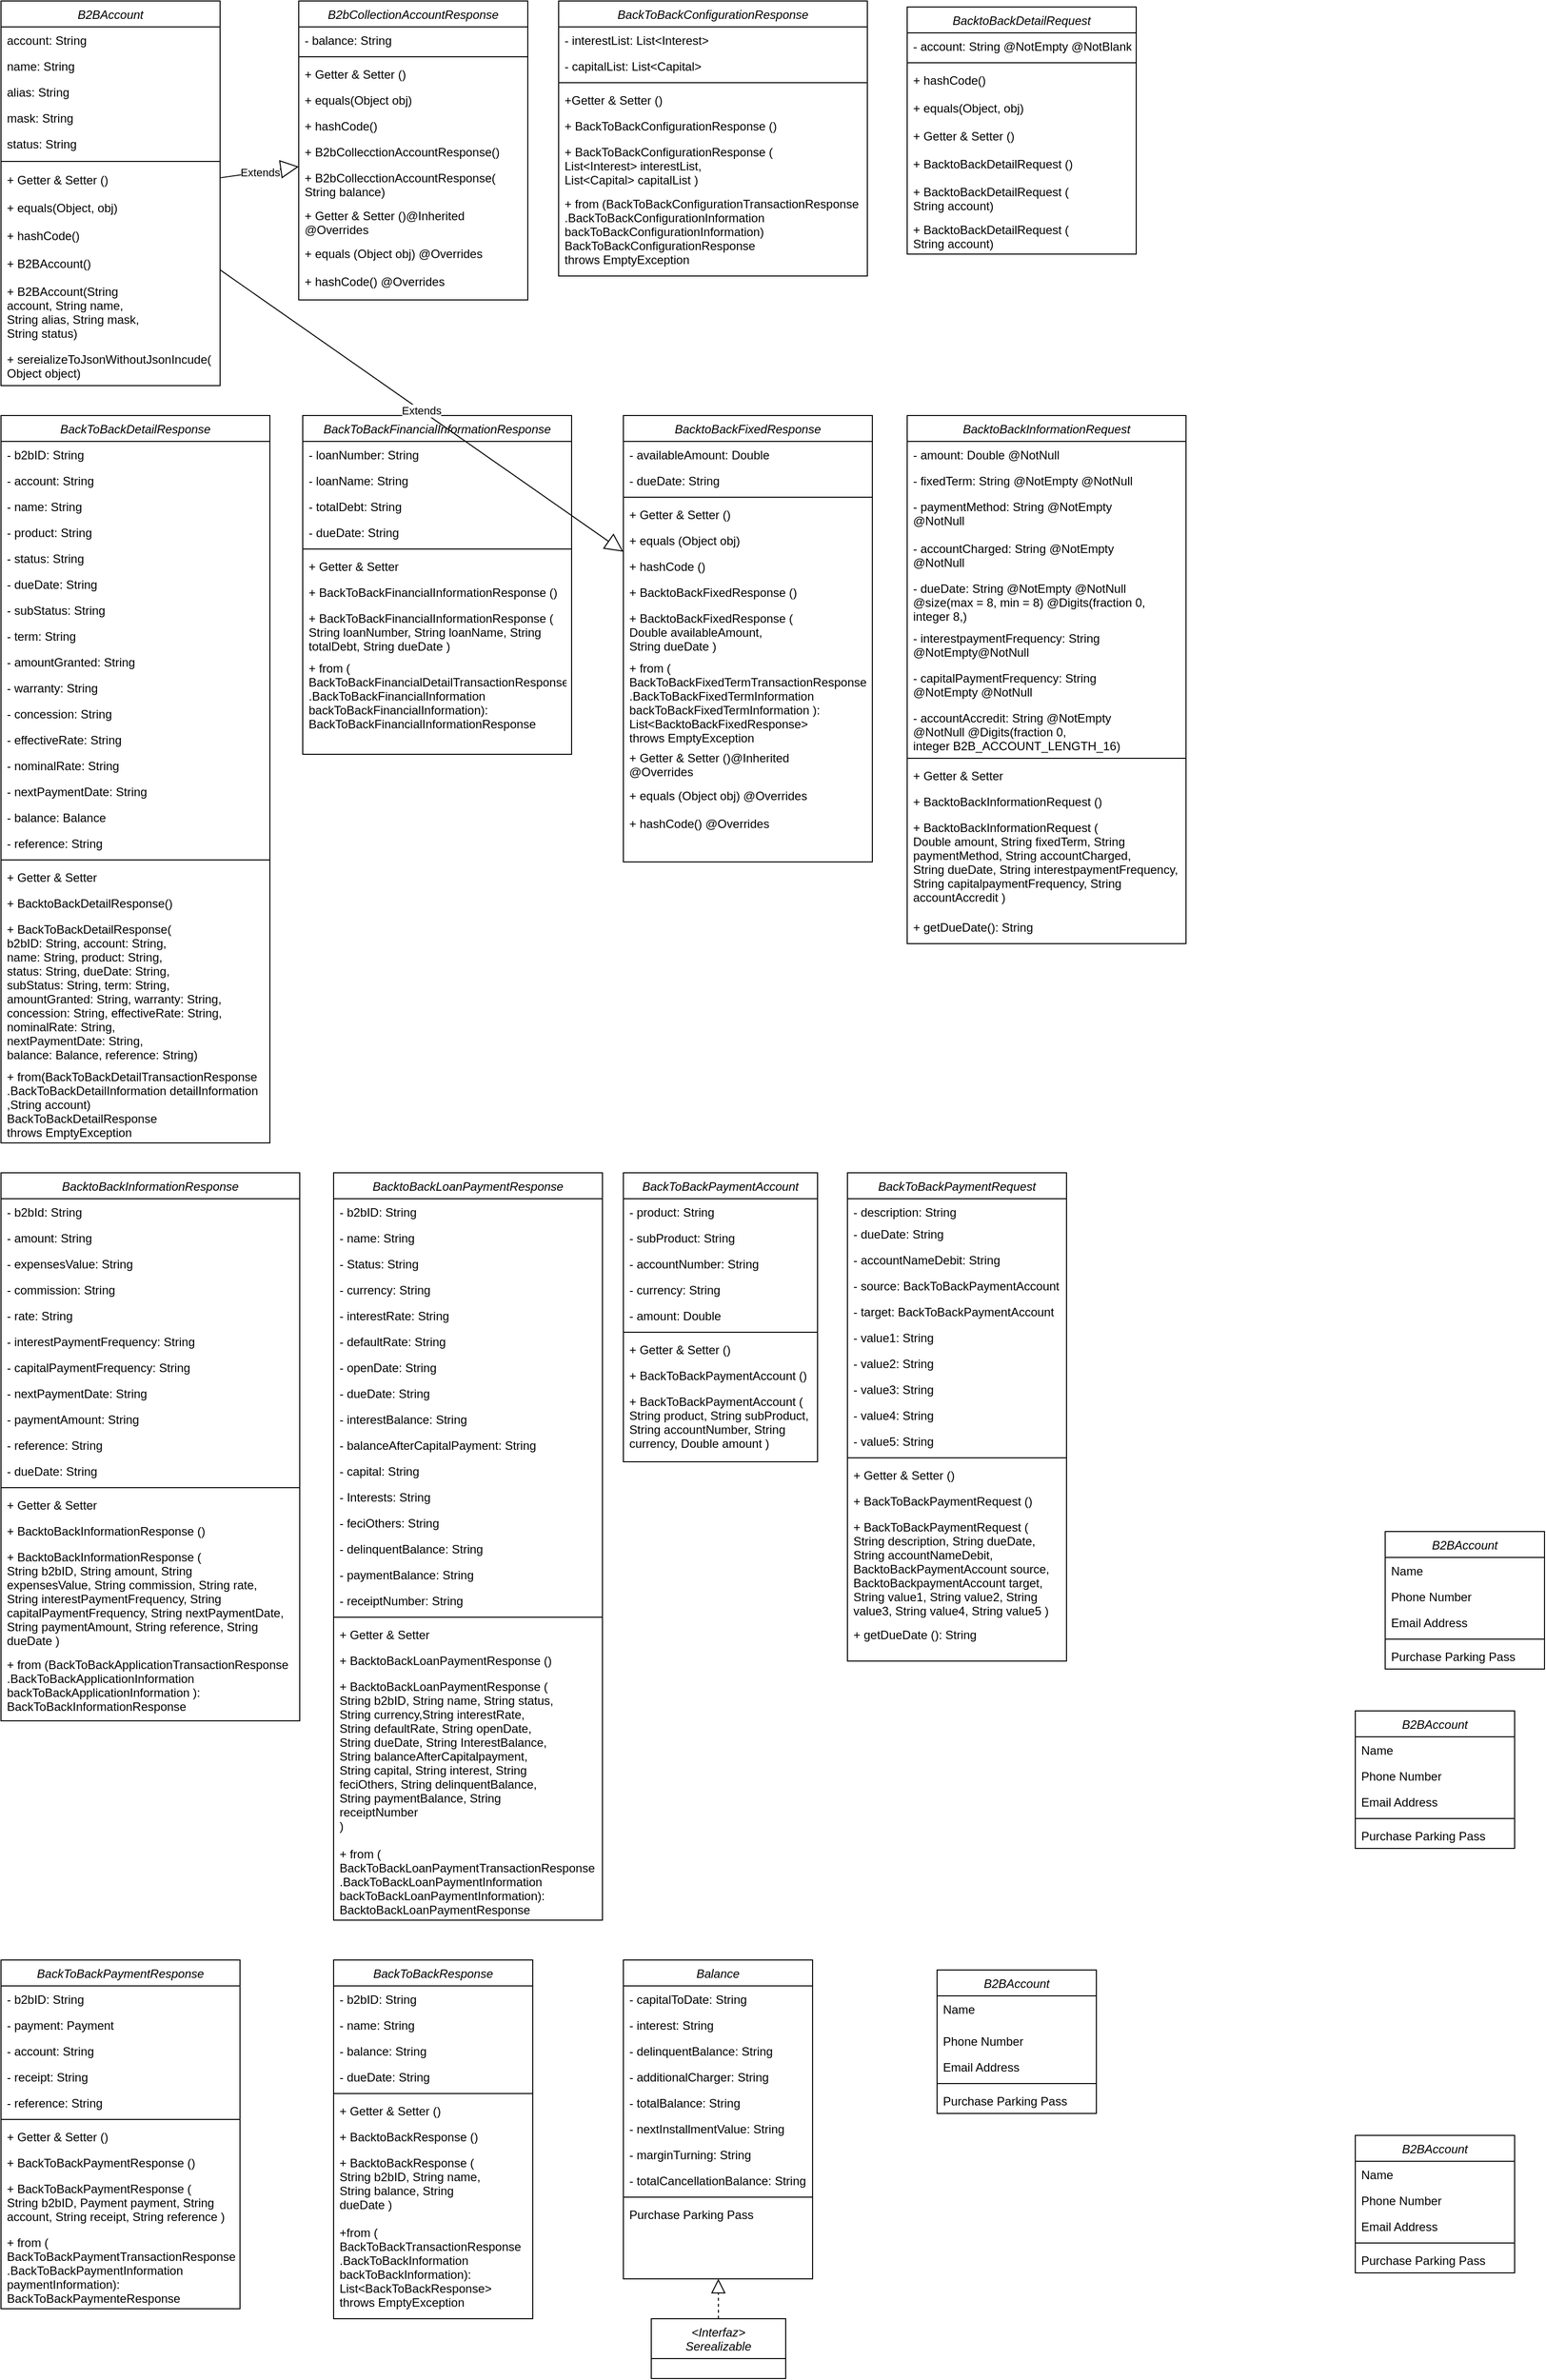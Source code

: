 <mxfile version="21.2.2" type="github">
  <diagram id="C5RBs43oDa-KdzZeNtuy" name="Page-1">
    <mxGraphModel dx="654" dy="1855" grid="1" gridSize="10" guides="1" tooltips="1" connect="1" arrows="1" fold="1" page="1" pageScale="1" pageWidth="827" pageHeight="1169" math="0" shadow="0">
      <root>
        <mxCell id="WIyWlLk6GJQsqaUBKTNV-0" />
        <mxCell id="WIyWlLk6GJQsqaUBKTNV-1" parent="WIyWlLk6GJQsqaUBKTNV-0" />
        <mxCell id="zkfFHV4jXpPFQw0GAbJ--0" value="B2BAccount" style="swimlane;fontStyle=2;align=center;verticalAlign=top;childLayout=stackLayout;horizontal=1;startSize=26;horizontalStack=0;resizeParent=1;resizeLast=0;collapsible=1;marginBottom=0;rounded=0;shadow=0;strokeWidth=1;" parent="WIyWlLk6GJQsqaUBKTNV-1" vertex="1">
          <mxGeometry y="-86" width="220" height="386" as="geometry">
            <mxRectangle x="80" y="30" width="160" height="26" as="alternateBounds" />
          </mxGeometry>
        </mxCell>
        <mxCell id="zkfFHV4jXpPFQw0GAbJ--1" value="account: String" style="text;align=left;verticalAlign=top;spacingLeft=4;spacingRight=4;overflow=hidden;rotatable=0;points=[[0,0.5],[1,0.5]];portConstraint=eastwest;rounded=0;" parent="zkfFHV4jXpPFQw0GAbJ--0" vertex="1">
          <mxGeometry y="26" width="220" height="26" as="geometry" />
        </mxCell>
        <mxCell id="zkfFHV4jXpPFQw0GAbJ--2" value="name: String" style="text;align=left;verticalAlign=top;spacingLeft=4;spacingRight=4;overflow=hidden;rotatable=0;points=[[0,0.5],[1,0.5]];portConstraint=eastwest;rounded=0;shadow=0;html=0;" parent="zkfFHV4jXpPFQw0GAbJ--0" vertex="1">
          <mxGeometry y="52" width="220" height="26" as="geometry" />
        </mxCell>
        <mxCell id="e0jI665VdNA8vpaJkr74-115" value="alias: String" style="text;align=left;verticalAlign=top;spacingLeft=4;spacingRight=4;overflow=hidden;rotatable=0;points=[[0,0.5],[1,0.5]];portConstraint=eastwest;rounded=0;shadow=0;html=0;" parent="zkfFHV4jXpPFQw0GAbJ--0" vertex="1">
          <mxGeometry y="78" width="220" height="26" as="geometry" />
        </mxCell>
        <mxCell id="e0jI665VdNA8vpaJkr74-116" value="mask: String" style="text;align=left;verticalAlign=top;spacingLeft=4;spacingRight=4;overflow=hidden;rotatable=0;points=[[0,0.5],[1,0.5]];portConstraint=eastwest;rounded=0;shadow=0;html=0;" parent="zkfFHV4jXpPFQw0GAbJ--0" vertex="1">
          <mxGeometry y="104" width="220" height="26" as="geometry" />
        </mxCell>
        <mxCell id="e0jI665VdNA8vpaJkr74-117" value="status: String" style="text;align=left;verticalAlign=top;spacingLeft=4;spacingRight=4;overflow=hidden;rotatable=0;points=[[0,0.5],[1,0.5]];portConstraint=eastwest;rounded=0;shadow=0;html=0;" parent="zkfFHV4jXpPFQw0GAbJ--0" vertex="1">
          <mxGeometry y="130" width="220" height="26" as="geometry" />
        </mxCell>
        <mxCell id="zkfFHV4jXpPFQw0GAbJ--4" value="" style="line;html=1;strokeWidth=1;align=left;verticalAlign=middle;spacingTop=-1;spacingLeft=3;spacingRight=3;rotatable=0;labelPosition=right;points=[];portConstraint=eastwest;rounded=0;" parent="zkfFHV4jXpPFQw0GAbJ--0" vertex="1">
          <mxGeometry y="156" width="220" height="10" as="geometry" />
        </mxCell>
        <mxCell id="e0jI665VdNA8vpaJkr74-131" value="+ Getter &amp; Setter ()" style="text;align=left;verticalAlign=top;spacingLeft=4;spacingRight=4;overflow=hidden;rotatable=0;points=[[0,0.5],[1,0.5]];portConstraint=eastwest;rounded=0;" parent="zkfFHV4jXpPFQw0GAbJ--0" vertex="1">
          <mxGeometry y="166" width="220" height="28" as="geometry" />
        </mxCell>
        <mxCell id="e0jI665VdNA8vpaJkr74-132" value="+ equals(Object, obj)" style="text;align=left;verticalAlign=top;spacingLeft=4;spacingRight=4;overflow=hidden;rotatable=0;points=[[0,0.5],[1,0.5]];portConstraint=eastwest;rounded=0;" parent="zkfFHV4jXpPFQw0GAbJ--0" vertex="1">
          <mxGeometry y="194" width="220" height="28" as="geometry" />
        </mxCell>
        <mxCell id="e0jI665VdNA8vpaJkr74-121" value="+ hashCode()" style="text;align=left;verticalAlign=top;spacingLeft=4;spacingRight=4;overflow=hidden;rotatable=0;points=[[0,0.5],[1,0.5]];portConstraint=eastwest;rounded=0;" parent="zkfFHV4jXpPFQw0GAbJ--0" vertex="1">
          <mxGeometry y="222" width="220" height="28" as="geometry" />
        </mxCell>
        <mxCell id="e0jI665VdNA8vpaJkr74-120" value="+ B2BAccount()" style="text;align=left;verticalAlign=top;spacingLeft=4;spacingRight=4;overflow=hidden;rotatable=0;points=[[0,0.5],[1,0.5]];portConstraint=eastwest;rounded=0;" parent="zkfFHV4jXpPFQw0GAbJ--0" vertex="1">
          <mxGeometry y="250" width="220" height="28" as="geometry" />
        </mxCell>
        <mxCell id="e0jI665VdNA8vpaJkr74-124" value="+ B2BAccount(String &#xa;account, String name, &#xa;String alias, String mask, &#xa;String status)" style="text;align=left;verticalAlign=top;spacingLeft=4;spacingRight=4;overflow=hidden;rotatable=0;points=[[0,0.5],[1,0.5]];portConstraint=eastwest;rounded=0;" parent="zkfFHV4jXpPFQw0GAbJ--0" vertex="1">
          <mxGeometry y="278" width="220" height="68" as="geometry" />
        </mxCell>
        <mxCell id="e0jI665VdNA8vpaJkr74-125" value="+ sereializeToJsonWithoutJsonIncude(&#xa;Object object)" style="text;align=left;verticalAlign=top;spacingLeft=4;spacingRight=4;overflow=hidden;rotatable=0;points=[[0,0.5],[1,0.5]];portConstraint=eastwest;rounded=0;" parent="zkfFHV4jXpPFQw0GAbJ--0" vertex="1">
          <mxGeometry y="346" width="220" height="40" as="geometry" />
        </mxCell>
        <mxCell id="e0jI665VdNA8vpaJkr74-0" value="B2bCollectionAccountResponse" style="swimlane;fontStyle=2;align=center;verticalAlign=top;childLayout=stackLayout;horizontal=1;startSize=26;horizontalStack=0;resizeParent=1;resizeLast=0;collapsible=1;marginBottom=0;rounded=0;shadow=0;strokeWidth=1;" parent="WIyWlLk6GJQsqaUBKTNV-1" vertex="1">
          <mxGeometry x="299" y="-86" width="230" height="300" as="geometry">
            <mxRectangle x="230" y="140" width="160" height="26" as="alternateBounds" />
          </mxGeometry>
        </mxCell>
        <mxCell id="e0jI665VdNA8vpaJkr74-1" value="- balance: String" style="text;align=left;verticalAlign=top;spacingLeft=4;spacingRight=4;overflow=hidden;rotatable=0;points=[[0,0.5],[1,0.5]];portConstraint=eastwest;rounded=0;" parent="e0jI665VdNA8vpaJkr74-0" vertex="1">
          <mxGeometry y="26" width="230" height="26" as="geometry" />
        </mxCell>
        <mxCell id="e0jI665VdNA8vpaJkr74-4" value="" style="line;html=1;strokeWidth=1;align=left;verticalAlign=middle;spacingTop=-1;spacingLeft=3;spacingRight=3;rotatable=0;labelPosition=right;points=[];portConstraint=eastwest;rounded=0;" parent="e0jI665VdNA8vpaJkr74-0" vertex="1">
          <mxGeometry y="52" width="230" height="8" as="geometry" />
        </mxCell>
        <mxCell id="e0jI665VdNA8vpaJkr74-5" value="+ Getter &amp; Setter ()" style="text;align=left;verticalAlign=top;spacingLeft=4;spacingRight=4;overflow=hidden;rotatable=0;points=[[0,0.5],[1,0.5]];portConstraint=eastwest;rounded=0;" parent="e0jI665VdNA8vpaJkr74-0" vertex="1">
          <mxGeometry y="60" width="230" height="26" as="geometry" />
        </mxCell>
        <mxCell id="e0jI665VdNA8vpaJkr74-126" value="+ equals(Object obj)" style="text;align=left;verticalAlign=top;spacingLeft=4;spacingRight=4;overflow=hidden;rotatable=0;points=[[0,0.5],[1,0.5]];portConstraint=eastwest;rounded=0;" parent="e0jI665VdNA8vpaJkr74-0" vertex="1">
          <mxGeometry y="86" width="230" height="26" as="geometry" />
        </mxCell>
        <mxCell id="e0jI665VdNA8vpaJkr74-135" value="+ hashCode()" style="text;align=left;verticalAlign=top;spacingLeft=4;spacingRight=4;overflow=hidden;rotatable=0;points=[[0,0.5],[1,0.5]];portConstraint=eastwest;rounded=0;" parent="e0jI665VdNA8vpaJkr74-0" vertex="1">
          <mxGeometry y="112" width="230" height="26" as="geometry" />
        </mxCell>
        <mxCell id="e0jI665VdNA8vpaJkr74-136" value="+ B2bCollecctionAccountResponse()" style="text;align=left;verticalAlign=top;spacingLeft=4;spacingRight=4;overflow=hidden;rotatable=0;points=[[0,0.5],[1,0.5]];portConstraint=eastwest;rounded=0;" parent="e0jI665VdNA8vpaJkr74-0" vertex="1">
          <mxGeometry y="138" width="230" height="26" as="geometry" />
        </mxCell>
        <mxCell id="e0jI665VdNA8vpaJkr74-129" value="+ B2bCollecctionAccountResponse(&#xa;String balance)" style="text;align=left;verticalAlign=top;spacingLeft=4;spacingRight=4;overflow=hidden;rotatable=0;points=[[0,0.5],[1,0.5]];portConstraint=eastwest;rounded=0;" parent="e0jI665VdNA8vpaJkr74-0" vertex="1">
          <mxGeometry y="164" width="230" height="38" as="geometry" />
        </mxCell>
        <mxCell id="e0jI665VdNA8vpaJkr74-134" value="+ Getter &amp; Setter ()@Inherited &#xa;@Overrides" style="text;align=left;verticalAlign=top;spacingLeft=4;spacingRight=4;overflow=hidden;rotatable=0;points=[[0,0.5],[1,0.5]];portConstraint=eastwest;rounded=0;" parent="e0jI665VdNA8vpaJkr74-0" vertex="1">
          <mxGeometry y="202" width="230" height="38" as="geometry" />
        </mxCell>
        <mxCell id="e0jI665VdNA8vpaJkr74-130" value="+ equals (Object obj) @Overrides" style="text;align=left;verticalAlign=top;spacingLeft=4;spacingRight=4;overflow=hidden;rotatable=0;points=[[0,0.5],[1,0.5]];portConstraint=eastwest;rounded=0;" parent="e0jI665VdNA8vpaJkr74-0" vertex="1">
          <mxGeometry y="240" width="230" height="28" as="geometry" />
        </mxCell>
        <mxCell id="e0jI665VdNA8vpaJkr74-133" value="+ hashCode() @Overrides" style="text;align=left;verticalAlign=top;spacingLeft=4;spacingRight=4;overflow=hidden;rotatable=0;points=[[0,0.5],[1,0.5]];portConstraint=eastwest;rounded=0;" parent="e0jI665VdNA8vpaJkr74-0" vertex="1">
          <mxGeometry y="268" width="230" height="32" as="geometry" />
        </mxCell>
        <mxCell id="e0jI665VdNA8vpaJkr74-13" value="BackToBackDetailResponse " style="swimlane;fontStyle=2;align=center;verticalAlign=top;childLayout=stackLayout;horizontal=1;startSize=26;horizontalStack=0;resizeParent=1;resizeLast=0;collapsible=1;marginBottom=0;rounded=0;shadow=0;strokeWidth=1;" parent="WIyWlLk6GJQsqaUBKTNV-1" vertex="1">
          <mxGeometry y="330" width="270" height="730" as="geometry">
            <mxRectangle x="230" y="140" width="160" height="26" as="alternateBounds" />
          </mxGeometry>
        </mxCell>
        <mxCell id="e0jI665VdNA8vpaJkr74-14" value="- b2bID: String" style="text;align=left;verticalAlign=top;spacingLeft=4;spacingRight=4;overflow=hidden;rotatable=0;points=[[0,0.5],[1,0.5]];portConstraint=eastwest;rounded=0;" parent="e0jI665VdNA8vpaJkr74-13" vertex="1">
          <mxGeometry y="26" width="270" height="26" as="geometry" />
        </mxCell>
        <mxCell id="e0jI665VdNA8vpaJkr74-15" value="- account: String" style="text;align=left;verticalAlign=top;spacingLeft=4;spacingRight=4;overflow=hidden;rotatable=0;points=[[0,0.5],[1,0.5]];portConstraint=eastwest;rounded=0;shadow=0;html=0;" parent="e0jI665VdNA8vpaJkr74-13" vertex="1">
          <mxGeometry y="52" width="270" height="26" as="geometry" />
        </mxCell>
        <mxCell id="e0jI665VdNA8vpaJkr74-162" value="- name: String" style="text;align=left;verticalAlign=top;spacingLeft=4;spacingRight=4;overflow=hidden;rotatable=0;points=[[0,0.5],[1,0.5]];portConstraint=eastwest;rounded=0;shadow=0;html=0;" parent="e0jI665VdNA8vpaJkr74-13" vertex="1">
          <mxGeometry y="78" width="270" height="26" as="geometry" />
        </mxCell>
        <mxCell id="e0jI665VdNA8vpaJkr74-164" value="- product: String" style="text;align=left;verticalAlign=top;spacingLeft=4;spacingRight=4;overflow=hidden;rotatable=0;points=[[0,0.5],[1,0.5]];portConstraint=eastwest;rounded=0;shadow=0;html=0;" parent="e0jI665VdNA8vpaJkr74-13" vertex="1">
          <mxGeometry y="104" width="270" height="26" as="geometry" />
        </mxCell>
        <mxCell id="e0jI665VdNA8vpaJkr74-158" value="- status: String" style="text;align=left;verticalAlign=top;spacingLeft=4;spacingRight=4;overflow=hidden;rotatable=0;points=[[0,0.5],[1,0.5]];portConstraint=eastwest;rounded=0;shadow=0;html=0;" parent="e0jI665VdNA8vpaJkr74-13" vertex="1">
          <mxGeometry y="130" width="270" height="26" as="geometry" />
        </mxCell>
        <mxCell id="e0jI665VdNA8vpaJkr74-160" value="- dueDate: String " style="text;align=left;verticalAlign=top;spacingLeft=4;spacingRight=4;overflow=hidden;rotatable=0;points=[[0,0.5],[1,0.5]];portConstraint=eastwest;rounded=0;shadow=0;html=0;" parent="e0jI665VdNA8vpaJkr74-13" vertex="1">
          <mxGeometry y="156" width="270" height="26" as="geometry" />
        </mxCell>
        <mxCell id="e0jI665VdNA8vpaJkr74-163" value="- subStatus: String" style="text;align=left;verticalAlign=top;spacingLeft=4;spacingRight=4;overflow=hidden;rotatable=0;points=[[0,0.5],[1,0.5]];portConstraint=eastwest;rounded=0;shadow=0;html=0;" parent="e0jI665VdNA8vpaJkr74-13" vertex="1">
          <mxGeometry y="182" width="270" height="26" as="geometry" />
        </mxCell>
        <mxCell id="e0jI665VdNA8vpaJkr74-161" value="- term: String" style="text;align=left;verticalAlign=top;spacingLeft=4;spacingRight=4;overflow=hidden;rotatable=0;points=[[0,0.5],[1,0.5]];portConstraint=eastwest;rounded=0;shadow=0;html=0;" parent="e0jI665VdNA8vpaJkr74-13" vertex="1">
          <mxGeometry y="208" width="270" height="26" as="geometry" />
        </mxCell>
        <mxCell id="e0jI665VdNA8vpaJkr74-16" value="- amountGranted: String" style="text;align=left;verticalAlign=top;spacingLeft=4;spacingRight=4;overflow=hidden;rotatable=0;points=[[0,0.5],[1,0.5]];portConstraint=eastwest;rounded=0;shadow=0;html=0;" parent="e0jI665VdNA8vpaJkr74-13" vertex="1">
          <mxGeometry y="234" width="270" height="26" as="geometry" />
        </mxCell>
        <mxCell id="e0jI665VdNA8vpaJkr74-159" value="- warranty: String" style="text;align=left;verticalAlign=top;spacingLeft=4;spacingRight=4;overflow=hidden;rotatable=0;points=[[0,0.5],[1,0.5]];portConstraint=eastwest;rounded=0;shadow=0;html=0;" parent="e0jI665VdNA8vpaJkr74-13" vertex="1">
          <mxGeometry y="260" width="270" height="26" as="geometry" />
        </mxCell>
        <mxCell id="e0jI665VdNA8vpaJkr74-165" value="- concession: String" style="text;align=left;verticalAlign=top;spacingLeft=4;spacingRight=4;overflow=hidden;rotatable=0;points=[[0,0.5],[1,0.5]];portConstraint=eastwest;rounded=0;shadow=0;html=0;" parent="e0jI665VdNA8vpaJkr74-13" vertex="1">
          <mxGeometry y="286" width="270" height="26" as="geometry" />
        </mxCell>
        <mxCell id="e0jI665VdNA8vpaJkr74-174" value="- effectiveRate: String" style="text;align=left;verticalAlign=top;spacingLeft=4;spacingRight=4;overflow=hidden;rotatable=0;points=[[0,0.5],[1,0.5]];portConstraint=eastwest;rounded=0;shadow=0;html=0;" parent="e0jI665VdNA8vpaJkr74-13" vertex="1">
          <mxGeometry y="312" width="270" height="26" as="geometry" />
        </mxCell>
        <mxCell id="e0jI665VdNA8vpaJkr74-173" value="- nominalRate: String" style="text;align=left;verticalAlign=top;spacingLeft=4;spacingRight=4;overflow=hidden;rotatable=0;points=[[0,0.5],[1,0.5]];portConstraint=eastwest;rounded=0;shadow=0;html=0;" parent="e0jI665VdNA8vpaJkr74-13" vertex="1">
          <mxGeometry y="338" width="270" height="26" as="geometry" />
        </mxCell>
        <mxCell id="e0jI665VdNA8vpaJkr74-172" value="- nextPaymentDate: String" style="text;align=left;verticalAlign=top;spacingLeft=4;spacingRight=4;overflow=hidden;rotatable=0;points=[[0,0.5],[1,0.5]];portConstraint=eastwest;rounded=0;shadow=0;html=0;" parent="e0jI665VdNA8vpaJkr74-13" vertex="1">
          <mxGeometry y="364" width="270" height="26" as="geometry" />
        </mxCell>
        <mxCell id="e0jI665VdNA8vpaJkr74-171" value="- balance: Balance" style="text;align=left;verticalAlign=top;spacingLeft=4;spacingRight=4;overflow=hidden;rotatable=0;points=[[0,0.5],[1,0.5]];portConstraint=eastwest;rounded=0;shadow=0;html=0;" parent="e0jI665VdNA8vpaJkr74-13" vertex="1">
          <mxGeometry y="390" width="270" height="26" as="geometry" />
        </mxCell>
        <mxCell id="e0jI665VdNA8vpaJkr74-170" value="- reference: String" style="text;align=left;verticalAlign=top;spacingLeft=4;spacingRight=4;overflow=hidden;rotatable=0;points=[[0,0.5],[1,0.5]];portConstraint=eastwest;rounded=0;shadow=0;html=0;" parent="e0jI665VdNA8vpaJkr74-13" vertex="1">
          <mxGeometry y="416" width="270" height="26" as="geometry" />
        </mxCell>
        <mxCell id="e0jI665VdNA8vpaJkr74-17" value="" style="line;html=1;strokeWidth=1;align=left;verticalAlign=middle;spacingTop=-1;spacingLeft=3;spacingRight=3;rotatable=0;labelPosition=right;points=[];portConstraint=eastwest;rounded=0;" parent="e0jI665VdNA8vpaJkr74-13" vertex="1">
          <mxGeometry y="442" width="270" height="8" as="geometry" />
        </mxCell>
        <mxCell id="e0jI665VdNA8vpaJkr74-18" value="+ Getter &amp; Setter" style="text;align=left;verticalAlign=top;spacingLeft=4;spacingRight=4;overflow=hidden;rotatable=0;points=[[0,0.5],[1,0.5]];portConstraint=eastwest;rounded=0;" parent="e0jI665VdNA8vpaJkr74-13" vertex="1">
          <mxGeometry y="450" width="270" height="26" as="geometry" />
        </mxCell>
        <mxCell id="e0jI665VdNA8vpaJkr74-179" value="+ BacktoBackDetailResponse()" style="text;align=left;verticalAlign=top;spacingLeft=4;spacingRight=4;overflow=hidden;rotatable=0;points=[[0,0.5],[1,0.5]];portConstraint=eastwest;rounded=0;" parent="e0jI665VdNA8vpaJkr74-13" vertex="1">
          <mxGeometry y="476" width="270" height="26" as="geometry" />
        </mxCell>
        <mxCell id="e0jI665VdNA8vpaJkr74-176" value="+ BackToBackDetailResponse(&#xa;b2bID: String, account: String, &#xa;name: String, product: String, &#xa;status: String, dueDate: String, &#xa;subStatus: String, term: String, &#xa;amountGranted: String, warranty: String, &#xa;concession: String, effectiveRate: String, &#xa;nominalRate: String, &#xa;nextPaymentDate: String, &#xa;balance: Balance, reference: String) " style="text;align=left;verticalAlign=top;spacingLeft=4;spacingRight=4;overflow=hidden;rotatable=0;points=[[0,0.5],[1,0.5]];portConstraint=eastwest;rounded=0;" parent="e0jI665VdNA8vpaJkr74-13" vertex="1">
          <mxGeometry y="502" width="270" height="148" as="geometry" />
        </mxCell>
        <mxCell id="e0jI665VdNA8vpaJkr74-177" value="+ from(BackToBackDetailTransactionResponse&#xa;.BackToBackDetailInformation detailInformation&#xa;,String account) &#xa;BackToBackDetailResponse &#xa;throws EmptyException" style="text;align=left;verticalAlign=top;spacingLeft=4;spacingRight=4;overflow=hidden;rotatable=0;points=[[0,0.5],[1,0.5]];portConstraint=eastwest;rounded=0;" parent="e0jI665VdNA8vpaJkr74-13" vertex="1">
          <mxGeometry y="650" width="270" height="80" as="geometry" />
        </mxCell>
        <mxCell id="e0jI665VdNA8vpaJkr74-19" value="BackToBackFinancialInformationResponse" style="swimlane;fontStyle=2;align=center;verticalAlign=top;childLayout=stackLayout;horizontal=1;startSize=26;horizontalStack=0;resizeParent=1;resizeLast=0;collapsible=1;marginBottom=0;rounded=0;shadow=0;strokeWidth=1;" parent="WIyWlLk6GJQsqaUBKTNV-1" vertex="1">
          <mxGeometry x="303" y="330" width="270" height="340" as="geometry">
            <mxRectangle x="230" y="140" width="160" height="26" as="alternateBounds" />
          </mxGeometry>
        </mxCell>
        <mxCell id="e0jI665VdNA8vpaJkr74-20" value="- loanNumber: String" style="text;align=left;verticalAlign=top;spacingLeft=4;spacingRight=4;overflow=hidden;rotatable=0;points=[[0,0.5],[1,0.5]];portConstraint=eastwest;rounded=0;" parent="e0jI665VdNA8vpaJkr74-19" vertex="1">
          <mxGeometry y="26" width="270" height="26" as="geometry" />
        </mxCell>
        <mxCell id="e0jI665VdNA8vpaJkr74-21" value="- loanName: String " style="text;align=left;verticalAlign=top;spacingLeft=4;spacingRight=4;overflow=hidden;rotatable=0;points=[[0,0.5],[1,0.5]];portConstraint=eastwest;rounded=0;shadow=0;html=0;" parent="e0jI665VdNA8vpaJkr74-19" vertex="1">
          <mxGeometry y="52" width="270" height="26" as="geometry" />
        </mxCell>
        <mxCell id="e0jI665VdNA8vpaJkr74-22" value="- totalDebt: String " style="text;align=left;verticalAlign=top;spacingLeft=4;spacingRight=4;overflow=hidden;rotatable=0;points=[[0,0.5],[1,0.5]];portConstraint=eastwest;rounded=0;shadow=0;html=0;" parent="e0jI665VdNA8vpaJkr74-19" vertex="1">
          <mxGeometry y="78" width="270" height="26" as="geometry" />
        </mxCell>
        <mxCell id="f9QseOyb-QL1U8SWe_Sm-0" value="- dueDate: String" style="text;align=left;verticalAlign=top;spacingLeft=4;spacingRight=4;overflow=hidden;rotatable=0;points=[[0,0.5],[1,0.5]];portConstraint=eastwest;rounded=0;shadow=0;html=0;" parent="e0jI665VdNA8vpaJkr74-19" vertex="1">
          <mxGeometry y="104" width="270" height="26" as="geometry" />
        </mxCell>
        <mxCell id="e0jI665VdNA8vpaJkr74-23" value="" style="line;html=1;strokeWidth=1;align=left;verticalAlign=middle;spacingTop=-1;spacingLeft=3;spacingRight=3;rotatable=0;labelPosition=right;points=[];portConstraint=eastwest;rounded=0;" parent="e0jI665VdNA8vpaJkr74-19" vertex="1">
          <mxGeometry y="130" width="270" height="8" as="geometry" />
        </mxCell>
        <mxCell id="e0jI665VdNA8vpaJkr74-24" value="+ Getter &amp; Setter" style="text;align=left;verticalAlign=top;spacingLeft=4;spacingRight=4;overflow=hidden;rotatable=0;points=[[0,0.5],[1,0.5]];portConstraint=eastwest;rounded=0;" parent="e0jI665VdNA8vpaJkr74-19" vertex="1">
          <mxGeometry y="138" width="270" height="26" as="geometry" />
        </mxCell>
        <mxCell id="f9QseOyb-QL1U8SWe_Sm-1" value="+ BackToBackFinancialInformationResponse ()" style="text;align=left;verticalAlign=top;spacingLeft=4;spacingRight=4;overflow=hidden;rotatable=0;points=[[0,0.5],[1,0.5]];portConstraint=eastwest;rounded=0;" parent="e0jI665VdNA8vpaJkr74-19" vertex="1">
          <mxGeometry y="164" width="270" height="26" as="geometry" />
        </mxCell>
        <mxCell id="f9QseOyb-QL1U8SWe_Sm-2" value="+ BackToBackFinancialInformationResponse ( &#xa;String loanNumber, String loanName, String &#xa;totalDebt, String dueDate )" style="text;align=left;verticalAlign=top;spacingLeft=4;spacingRight=4;overflow=hidden;rotatable=0;points=[[0,0.5],[1,0.5]];portConstraint=eastwest;rounded=0;" parent="e0jI665VdNA8vpaJkr74-19" vertex="1">
          <mxGeometry y="190" width="270" height="50" as="geometry" />
        </mxCell>
        <mxCell id="f9QseOyb-QL1U8SWe_Sm-3" value="+ from (&#xa;BackToBackFinancialDetailTransactionResponse&#xa;.BackToBackFinancialInformation &#xa;backToBackFinancialInformation): &#xa;BackToBackFinancialInformationResponse" style="text;align=left;verticalAlign=top;spacingLeft=4;spacingRight=4;overflow=hidden;rotatable=0;points=[[0,0.5],[1,0.5]];portConstraint=eastwest;rounded=0;" parent="e0jI665VdNA8vpaJkr74-19" vertex="1">
          <mxGeometry y="240" width="270" height="100" as="geometry" />
        </mxCell>
        <mxCell id="e0jI665VdNA8vpaJkr74-25" value="BacktoBackDetailRequest" style="swimlane;fontStyle=2;align=center;verticalAlign=top;childLayout=stackLayout;horizontal=1;startSize=26;horizontalStack=0;resizeParent=1;resizeLast=0;collapsible=1;marginBottom=0;rounded=0;shadow=0;strokeWidth=1;" parent="WIyWlLk6GJQsqaUBKTNV-1" vertex="1">
          <mxGeometry x="910" y="-80" width="230" height="248" as="geometry">
            <mxRectangle x="230" y="140" width="160" height="26" as="alternateBounds" />
          </mxGeometry>
        </mxCell>
        <mxCell id="e0jI665VdNA8vpaJkr74-26" value="- account: String @NotEmpty @NotBlank" style="text;align=left;verticalAlign=top;spacingLeft=4;spacingRight=4;overflow=hidden;rotatable=0;points=[[0,0.5],[1,0.5]];portConstraint=eastwest;rounded=0;" parent="e0jI665VdNA8vpaJkr74-25" vertex="1">
          <mxGeometry y="26" width="230" height="26" as="geometry" />
        </mxCell>
        <mxCell id="e0jI665VdNA8vpaJkr74-29" value="" style="line;html=1;strokeWidth=1;align=left;verticalAlign=middle;spacingTop=-1;spacingLeft=3;spacingRight=3;rotatable=0;labelPosition=right;points=[];portConstraint=eastwest;rounded=0;" parent="e0jI665VdNA8vpaJkr74-25" vertex="1">
          <mxGeometry y="52" width="230" height="8" as="geometry" />
        </mxCell>
        <mxCell id="e0jI665VdNA8vpaJkr74-153" value="+ hashCode()" style="text;align=left;verticalAlign=top;spacingLeft=4;spacingRight=4;overflow=hidden;rotatable=0;points=[[0,0.5],[1,0.5]];portConstraint=eastwest;rounded=0;" parent="e0jI665VdNA8vpaJkr74-25" vertex="1">
          <mxGeometry y="60" width="230" height="28" as="geometry" />
        </mxCell>
        <mxCell id="e0jI665VdNA8vpaJkr74-152" value="+ equals(Object, obj)" style="text;align=left;verticalAlign=top;spacingLeft=4;spacingRight=4;overflow=hidden;rotatable=0;points=[[0,0.5],[1,0.5]];portConstraint=eastwest;rounded=0;" parent="e0jI665VdNA8vpaJkr74-25" vertex="1">
          <mxGeometry y="88" width="230" height="28" as="geometry" />
        </mxCell>
        <mxCell id="e0jI665VdNA8vpaJkr74-151" value="+ Getter &amp; Setter ()" style="text;align=left;verticalAlign=top;spacingLeft=4;spacingRight=4;overflow=hidden;rotatable=0;points=[[0,0.5],[1,0.5]];portConstraint=eastwest;rounded=0;" parent="e0jI665VdNA8vpaJkr74-25" vertex="1">
          <mxGeometry y="116" width="230" height="28" as="geometry" />
        </mxCell>
        <mxCell id="e0jI665VdNA8vpaJkr74-154" value="+ BacktoBackDetailRequest ()" style="text;align=left;verticalAlign=top;spacingLeft=4;spacingRight=4;overflow=hidden;rotatable=0;points=[[0,0.5],[1,0.5]];portConstraint=eastwest;rounded=0;" parent="e0jI665VdNA8vpaJkr74-25" vertex="1">
          <mxGeometry y="144" width="230" height="28" as="geometry" />
        </mxCell>
        <mxCell id="e0jI665VdNA8vpaJkr74-155" value="+ BacktoBackDetailRequest (&#xa;String account)" style="text;align=left;verticalAlign=top;spacingLeft=4;spacingRight=4;overflow=hidden;rotatable=0;points=[[0,0.5],[1,0.5]];portConstraint=eastwest;rounded=0;" parent="e0jI665VdNA8vpaJkr74-25" vertex="1">
          <mxGeometry y="172" width="230" height="38" as="geometry" />
        </mxCell>
        <mxCell id="e0jI665VdNA8vpaJkr74-156" value="+ BacktoBackDetailRequest (&#xa;String account)" style="text;align=left;verticalAlign=top;spacingLeft=4;spacingRight=4;overflow=hidden;rotatable=0;points=[[0,0.5],[1,0.5]];portConstraint=eastwest;rounded=0;" parent="e0jI665VdNA8vpaJkr74-25" vertex="1">
          <mxGeometry y="210" width="230" height="38" as="geometry" />
        </mxCell>
        <mxCell id="e0jI665VdNA8vpaJkr74-31" value="BacktoBackFixedResponse" style="swimlane;fontStyle=2;align=center;verticalAlign=top;childLayout=stackLayout;horizontal=1;startSize=26;horizontalStack=0;resizeParent=1;resizeLast=0;collapsible=1;marginBottom=0;rounded=0;shadow=0;strokeWidth=1;" parent="WIyWlLk6GJQsqaUBKTNV-1" vertex="1">
          <mxGeometry x="625" y="330" width="250" height="448" as="geometry">
            <mxRectangle x="230" y="140" width="160" height="26" as="alternateBounds" />
          </mxGeometry>
        </mxCell>
        <mxCell id="e0jI665VdNA8vpaJkr74-32" value="- availableAmount: Double" style="text;align=left;verticalAlign=top;spacingLeft=4;spacingRight=4;overflow=hidden;rotatable=0;points=[[0,0.5],[1,0.5]];portConstraint=eastwest;rounded=0;" parent="e0jI665VdNA8vpaJkr74-31" vertex="1">
          <mxGeometry y="26" width="250" height="26" as="geometry" />
        </mxCell>
        <mxCell id="e0jI665VdNA8vpaJkr74-33" value="- dueDate: String" style="text;align=left;verticalAlign=top;spacingLeft=4;spacingRight=4;overflow=hidden;rotatable=0;points=[[0,0.5],[1,0.5]];portConstraint=eastwest;rounded=0;shadow=0;html=0;" parent="e0jI665VdNA8vpaJkr74-31" vertex="1">
          <mxGeometry y="52" width="250" height="26" as="geometry" />
        </mxCell>
        <mxCell id="e0jI665VdNA8vpaJkr74-35" value="" style="line;html=1;strokeWidth=1;align=left;verticalAlign=middle;spacingTop=-1;spacingLeft=3;spacingRight=3;rotatable=0;labelPosition=right;points=[];portConstraint=eastwest;rounded=0;" parent="e0jI665VdNA8vpaJkr74-31" vertex="1">
          <mxGeometry y="78" width="250" height="8" as="geometry" />
        </mxCell>
        <mxCell id="e0jI665VdNA8vpaJkr74-36" value="+ Getter &amp; Setter ()" style="text;align=left;verticalAlign=top;spacingLeft=4;spacingRight=4;overflow=hidden;rotatable=0;points=[[0,0.5],[1,0.5]];portConstraint=eastwest;rounded=0;" parent="e0jI665VdNA8vpaJkr74-31" vertex="1">
          <mxGeometry y="86" width="250" height="26" as="geometry" />
        </mxCell>
        <mxCell id="f9QseOyb-QL1U8SWe_Sm-16" value="+ equals (Object obj)" style="text;align=left;verticalAlign=top;spacingLeft=4;spacingRight=4;overflow=hidden;rotatable=0;points=[[0,0.5],[1,0.5]];portConstraint=eastwest;rounded=0;" parent="e0jI665VdNA8vpaJkr74-31" vertex="1">
          <mxGeometry y="112" width="250" height="26" as="geometry" />
        </mxCell>
        <mxCell id="f9QseOyb-QL1U8SWe_Sm-17" value="+ hashCode ()" style="text;align=left;verticalAlign=top;spacingLeft=4;spacingRight=4;overflow=hidden;rotatable=0;points=[[0,0.5],[1,0.5]];portConstraint=eastwest;rounded=0;" parent="e0jI665VdNA8vpaJkr74-31" vertex="1">
          <mxGeometry y="138" width="250" height="26" as="geometry" />
        </mxCell>
        <mxCell id="f9QseOyb-QL1U8SWe_Sm-14" value="+ BacktoBackFixedResponse ()" style="text;align=left;verticalAlign=top;spacingLeft=4;spacingRight=4;overflow=hidden;rotatable=0;points=[[0,0.5],[1,0.5]];portConstraint=eastwest;rounded=0;" parent="e0jI665VdNA8vpaJkr74-31" vertex="1">
          <mxGeometry y="164" width="250" height="26" as="geometry" />
        </mxCell>
        <mxCell id="f9QseOyb-QL1U8SWe_Sm-15" value="+ BacktoBackFixedResponse (&#xa;Double availableAmount, &#xa;String dueDate )" style="text;align=left;verticalAlign=top;spacingLeft=4;spacingRight=4;overflow=hidden;rotatable=0;points=[[0,0.5],[1,0.5]];portConstraint=eastwest;rounded=0;" parent="e0jI665VdNA8vpaJkr74-31" vertex="1">
          <mxGeometry y="190" width="250" height="50" as="geometry" />
        </mxCell>
        <mxCell id="f9QseOyb-QL1U8SWe_Sm-18" value="+ from (&#xa;BackToBackFixedTermTransactionResponse&#xa;.BackToBackFixedTermInformation &#xa;backToBackFixedTermInformation ): &#xa;List&lt;BacktoBackFixedResponse&gt; &#xa;throws EmptyException " style="text;align=left;verticalAlign=top;spacingLeft=4;spacingRight=4;overflow=hidden;rotatable=0;points=[[0,0.5],[1,0.5]];portConstraint=eastwest;rounded=0;" parent="e0jI665VdNA8vpaJkr74-31" vertex="1">
          <mxGeometry y="240" width="250" height="90" as="geometry" />
        </mxCell>
        <mxCell id="f9QseOyb-QL1U8SWe_Sm-11" value="+ Getter &amp; Setter ()@Inherited &#xa;@Overrides" style="text;align=left;verticalAlign=top;spacingLeft=4;spacingRight=4;overflow=hidden;rotatable=0;points=[[0,0.5],[1,0.5]];portConstraint=eastwest;rounded=0;" parent="e0jI665VdNA8vpaJkr74-31" vertex="1">
          <mxGeometry y="330" width="250" height="38" as="geometry" />
        </mxCell>
        <mxCell id="f9QseOyb-QL1U8SWe_Sm-12" value="+ equals (Object obj) @Overrides" style="text;align=left;verticalAlign=top;spacingLeft=4;spacingRight=4;overflow=hidden;rotatable=0;points=[[0,0.5],[1,0.5]];portConstraint=eastwest;rounded=0;" parent="e0jI665VdNA8vpaJkr74-31" vertex="1">
          <mxGeometry y="368" width="250" height="28" as="geometry" />
        </mxCell>
        <mxCell id="f9QseOyb-QL1U8SWe_Sm-13" value="+ hashCode() @Overrides" style="text;align=left;verticalAlign=top;spacingLeft=4;spacingRight=4;overflow=hidden;rotatable=0;points=[[0,0.5],[1,0.5]];portConstraint=eastwest;rounded=0;" parent="e0jI665VdNA8vpaJkr74-31" vertex="1">
          <mxGeometry y="396" width="250" height="32" as="geometry" />
        </mxCell>
        <mxCell id="e0jI665VdNA8vpaJkr74-37" value="BacktoBackInformationResponse" style="swimlane;fontStyle=2;align=center;verticalAlign=top;childLayout=stackLayout;horizontal=1;startSize=26;horizontalStack=0;resizeParent=1;resizeLast=0;collapsible=1;marginBottom=0;rounded=0;shadow=0;strokeWidth=1;" parent="WIyWlLk6GJQsqaUBKTNV-1" vertex="1">
          <mxGeometry y="1090" width="300" height="550" as="geometry">
            <mxRectangle x="230" y="140" width="160" height="26" as="alternateBounds" />
          </mxGeometry>
        </mxCell>
        <mxCell id="e0jI665VdNA8vpaJkr74-38" value="- b2bId: String" style="text;align=left;verticalAlign=top;spacingLeft=4;spacingRight=4;overflow=hidden;rotatable=0;points=[[0,0.5],[1,0.5]];portConstraint=eastwest;rounded=0;" parent="e0jI665VdNA8vpaJkr74-37" vertex="1">
          <mxGeometry y="26" width="300" height="26" as="geometry" />
        </mxCell>
        <mxCell id="e0jI665VdNA8vpaJkr74-39" value="- amount: String" style="text;align=left;verticalAlign=top;spacingLeft=4;spacingRight=4;overflow=hidden;rotatable=0;points=[[0,0.5],[1,0.5]];portConstraint=eastwest;rounded=0;shadow=0;html=0;" parent="e0jI665VdNA8vpaJkr74-37" vertex="1">
          <mxGeometry y="52" width="300" height="26" as="geometry" />
        </mxCell>
        <mxCell id="e0jI665VdNA8vpaJkr74-40" value="- expensesValue: String" style="text;align=left;verticalAlign=top;spacingLeft=4;spacingRight=4;overflow=hidden;rotatable=0;points=[[0,0.5],[1,0.5]];portConstraint=eastwest;rounded=0;shadow=0;html=0;" parent="e0jI665VdNA8vpaJkr74-37" vertex="1">
          <mxGeometry y="78" width="300" height="26" as="geometry" />
        </mxCell>
        <mxCell id="f9QseOyb-QL1U8SWe_Sm-38" value="- commission: String" style="text;align=left;verticalAlign=top;spacingLeft=4;spacingRight=4;overflow=hidden;rotatable=0;points=[[0,0.5],[1,0.5]];portConstraint=eastwest;rounded=0;shadow=0;html=0;" parent="e0jI665VdNA8vpaJkr74-37" vertex="1">
          <mxGeometry y="104" width="300" height="26" as="geometry" />
        </mxCell>
        <mxCell id="f9QseOyb-QL1U8SWe_Sm-37" value="- rate: String" style="text;align=left;verticalAlign=top;spacingLeft=4;spacingRight=4;overflow=hidden;rotatable=0;points=[[0,0.5],[1,0.5]];portConstraint=eastwest;rounded=0;shadow=0;html=0;" parent="e0jI665VdNA8vpaJkr74-37" vertex="1">
          <mxGeometry y="130" width="300" height="26" as="geometry" />
        </mxCell>
        <mxCell id="f9QseOyb-QL1U8SWe_Sm-36" value="- interestPaymentFrequency: String" style="text;align=left;verticalAlign=top;spacingLeft=4;spacingRight=4;overflow=hidden;rotatable=0;points=[[0,0.5],[1,0.5]];portConstraint=eastwest;rounded=0;shadow=0;html=0;" parent="e0jI665VdNA8vpaJkr74-37" vertex="1">
          <mxGeometry y="156" width="300" height="26" as="geometry" />
        </mxCell>
        <mxCell id="f9QseOyb-QL1U8SWe_Sm-35" value="- capitalPaymentFrequency: String" style="text;align=left;verticalAlign=top;spacingLeft=4;spacingRight=4;overflow=hidden;rotatable=0;points=[[0,0.5],[1,0.5]];portConstraint=eastwest;rounded=0;shadow=0;html=0;" parent="e0jI665VdNA8vpaJkr74-37" vertex="1">
          <mxGeometry y="182" width="300" height="26" as="geometry" />
        </mxCell>
        <mxCell id="f9QseOyb-QL1U8SWe_Sm-34" value="- nextPaymentDate: String" style="text;align=left;verticalAlign=top;spacingLeft=4;spacingRight=4;overflow=hidden;rotatable=0;points=[[0,0.5],[1,0.5]];portConstraint=eastwest;rounded=0;shadow=0;html=0;" parent="e0jI665VdNA8vpaJkr74-37" vertex="1">
          <mxGeometry y="208" width="300" height="26" as="geometry" />
        </mxCell>
        <mxCell id="f9QseOyb-QL1U8SWe_Sm-33" value="- paymentAmount: String" style="text;align=left;verticalAlign=top;spacingLeft=4;spacingRight=4;overflow=hidden;rotatable=0;points=[[0,0.5],[1,0.5]];portConstraint=eastwest;rounded=0;shadow=0;html=0;" parent="e0jI665VdNA8vpaJkr74-37" vertex="1">
          <mxGeometry y="234" width="300" height="26" as="geometry" />
        </mxCell>
        <mxCell id="f9QseOyb-QL1U8SWe_Sm-32" value="- reference: String" style="text;align=left;verticalAlign=top;spacingLeft=4;spacingRight=4;overflow=hidden;rotatable=0;points=[[0,0.5],[1,0.5]];portConstraint=eastwest;rounded=0;shadow=0;html=0;" parent="e0jI665VdNA8vpaJkr74-37" vertex="1">
          <mxGeometry y="260" width="300" height="26" as="geometry" />
        </mxCell>
        <mxCell id="f9QseOyb-QL1U8SWe_Sm-31" value="- dueDate: String" style="text;align=left;verticalAlign=top;spacingLeft=4;spacingRight=4;overflow=hidden;rotatable=0;points=[[0,0.5],[1,0.5]];portConstraint=eastwest;rounded=0;shadow=0;html=0;" parent="e0jI665VdNA8vpaJkr74-37" vertex="1">
          <mxGeometry y="286" width="300" height="26" as="geometry" />
        </mxCell>
        <mxCell id="e0jI665VdNA8vpaJkr74-41" value="" style="line;html=1;strokeWidth=1;align=left;verticalAlign=middle;spacingTop=-1;spacingLeft=3;spacingRight=3;rotatable=0;labelPosition=right;points=[];portConstraint=eastwest;rounded=0;" parent="e0jI665VdNA8vpaJkr74-37" vertex="1">
          <mxGeometry y="312" width="300" height="8" as="geometry" />
        </mxCell>
        <mxCell id="e0jI665VdNA8vpaJkr74-42" value="+ Getter &amp; Setter" style="text;align=left;verticalAlign=top;spacingLeft=4;spacingRight=4;overflow=hidden;rotatable=0;points=[[0,0.5],[1,0.5]];portConstraint=eastwest;rounded=0;" parent="e0jI665VdNA8vpaJkr74-37" vertex="1">
          <mxGeometry y="320" width="300" height="26" as="geometry" />
        </mxCell>
        <mxCell id="f9QseOyb-QL1U8SWe_Sm-39" value="+ BacktoBackInformationResponse ()" style="text;align=left;verticalAlign=top;spacingLeft=4;spacingRight=4;overflow=hidden;rotatable=0;points=[[0,0.5],[1,0.5]];portConstraint=eastwest;rounded=0;" parent="e0jI665VdNA8vpaJkr74-37" vertex="1">
          <mxGeometry y="346" width="300" height="26" as="geometry" />
        </mxCell>
        <mxCell id="f9QseOyb-QL1U8SWe_Sm-41" value="+ BacktoBackInformationResponse (&#xa;String b2bID, String amount, String &#xa;expensesValue, String commission, String rate,&#xa;String interestPaymentFrequency, String&#xa;capitalPaymentFrequency, String nextPaymentDate,&#xa;String paymentAmount, String reference, String&#xa;dueDate )" style="text;align=left;verticalAlign=top;spacingLeft=4;spacingRight=4;overflow=hidden;rotatable=0;points=[[0,0.5],[1,0.5]];portConstraint=eastwest;rounded=0;" parent="e0jI665VdNA8vpaJkr74-37" vertex="1">
          <mxGeometry y="372" width="300" height="108" as="geometry" />
        </mxCell>
        <mxCell id="f9QseOyb-QL1U8SWe_Sm-40" value="+ from (BackToBackApplicationTransactionResponse&#xa;.BackToBackApplicationInformation &#xa;backToBackApplicationInformation ): &#xa;BackToBackInformationResponse&#xa;" style="text;align=left;verticalAlign=top;spacingLeft=4;spacingRight=4;overflow=hidden;rotatable=0;points=[[0,0.5],[1,0.5]];portConstraint=eastwest;rounded=0;" parent="e0jI665VdNA8vpaJkr74-37" vertex="1">
          <mxGeometry y="480" width="300" height="70" as="geometry" />
        </mxCell>
        <mxCell id="e0jI665VdNA8vpaJkr74-43" value="B2BAccount" style="swimlane;fontStyle=2;align=center;verticalAlign=top;childLayout=stackLayout;horizontal=1;startSize=26;horizontalStack=0;resizeParent=1;resizeLast=0;collapsible=1;marginBottom=0;rounded=0;shadow=0;strokeWidth=1;" parent="WIyWlLk6GJQsqaUBKTNV-1" vertex="1">
          <mxGeometry x="1360" y="1630" width="160" height="138" as="geometry">
            <mxRectangle x="230" y="140" width="160" height="26" as="alternateBounds" />
          </mxGeometry>
        </mxCell>
        <mxCell id="e0jI665VdNA8vpaJkr74-44" value="Name" style="text;align=left;verticalAlign=top;spacingLeft=4;spacingRight=4;overflow=hidden;rotatable=0;points=[[0,0.5],[1,0.5]];portConstraint=eastwest;rounded=0;" parent="e0jI665VdNA8vpaJkr74-43" vertex="1">
          <mxGeometry y="26" width="160" height="26" as="geometry" />
        </mxCell>
        <mxCell id="e0jI665VdNA8vpaJkr74-45" value="Phone Number" style="text;align=left;verticalAlign=top;spacingLeft=4;spacingRight=4;overflow=hidden;rotatable=0;points=[[0,0.5],[1,0.5]];portConstraint=eastwest;rounded=0;shadow=0;html=0;" parent="e0jI665VdNA8vpaJkr74-43" vertex="1">
          <mxGeometry y="52" width="160" height="26" as="geometry" />
        </mxCell>
        <mxCell id="e0jI665VdNA8vpaJkr74-46" value="Email Address" style="text;align=left;verticalAlign=top;spacingLeft=4;spacingRight=4;overflow=hidden;rotatable=0;points=[[0,0.5],[1,0.5]];portConstraint=eastwest;rounded=0;shadow=0;html=0;" parent="e0jI665VdNA8vpaJkr74-43" vertex="1">
          <mxGeometry y="78" width="160" height="26" as="geometry" />
        </mxCell>
        <mxCell id="e0jI665VdNA8vpaJkr74-47" value="" style="line;html=1;strokeWidth=1;align=left;verticalAlign=middle;spacingTop=-1;spacingLeft=3;spacingRight=3;rotatable=0;labelPosition=right;points=[];portConstraint=eastwest;rounded=0;" parent="e0jI665VdNA8vpaJkr74-43" vertex="1">
          <mxGeometry y="104" width="160" height="8" as="geometry" />
        </mxCell>
        <mxCell id="e0jI665VdNA8vpaJkr74-48" value="Purchase Parking Pass" style="text;align=left;verticalAlign=top;spacingLeft=4;spacingRight=4;overflow=hidden;rotatable=0;points=[[0,0.5],[1,0.5]];portConstraint=eastwest;rounded=0;" parent="e0jI665VdNA8vpaJkr74-43" vertex="1">
          <mxGeometry y="112" width="160" height="26" as="geometry" />
        </mxCell>
        <mxCell id="e0jI665VdNA8vpaJkr74-49" value="BacktoBackInformationRequest" style="swimlane;fontStyle=2;align=center;verticalAlign=top;childLayout=stackLayout;horizontal=1;startSize=26;horizontalStack=0;resizeParent=1;resizeLast=0;collapsible=1;marginBottom=0;rounded=0;shadow=0;strokeWidth=1;" parent="WIyWlLk6GJQsqaUBKTNV-1" vertex="1">
          <mxGeometry x="910" y="330" width="280" height="530" as="geometry">
            <mxRectangle x="230" y="140" width="160" height="26" as="alternateBounds" />
          </mxGeometry>
        </mxCell>
        <mxCell id="e0jI665VdNA8vpaJkr74-50" value="- amount: Double @NotNull" style="text;align=left;verticalAlign=top;spacingLeft=4;spacingRight=4;overflow=hidden;rotatable=0;points=[[0,0.5],[1,0.5]];portConstraint=eastwest;rounded=0;" parent="e0jI665VdNA8vpaJkr74-49" vertex="1">
          <mxGeometry y="26" width="280" height="26" as="geometry" />
        </mxCell>
        <mxCell id="e0jI665VdNA8vpaJkr74-51" value="- fixedTerm: String @NotEmpty @NotNull" style="text;align=left;verticalAlign=top;spacingLeft=4;spacingRight=4;overflow=hidden;rotatable=0;points=[[0,0.5],[1,0.5]];portConstraint=eastwest;rounded=0;shadow=0;html=0;" parent="e0jI665VdNA8vpaJkr74-49" vertex="1">
          <mxGeometry y="52" width="280" height="26" as="geometry" />
        </mxCell>
        <mxCell id="e0jI665VdNA8vpaJkr74-52" value="- paymentMethod: String @NotEmpty &#xa;@NotNull" style="text;align=left;verticalAlign=top;spacingLeft=4;spacingRight=4;overflow=hidden;rotatable=0;points=[[0,0.5],[1,0.5]];portConstraint=eastwest;rounded=0;shadow=0;html=0;" parent="e0jI665VdNA8vpaJkr74-49" vertex="1">
          <mxGeometry y="78" width="280" height="42" as="geometry" />
        </mxCell>
        <mxCell id="f9QseOyb-QL1U8SWe_Sm-19" value="- accountCharged: String @NotEmpty &#xa;@NotNull" style="text;align=left;verticalAlign=top;spacingLeft=4;spacingRight=4;overflow=hidden;rotatable=0;points=[[0,0.5],[1,0.5]];portConstraint=eastwest;rounded=0;shadow=0;html=0;" parent="e0jI665VdNA8vpaJkr74-49" vertex="1">
          <mxGeometry y="120" width="280" height="40" as="geometry" />
        </mxCell>
        <mxCell id="f9QseOyb-QL1U8SWe_Sm-20" value="- dueDate: String @NotEmpty @NotNull&#xa;@size(max = 8, min = 8) @Digits(fraction 0, &#xa;integer 8,)" style="text;align=left;verticalAlign=top;spacingLeft=4;spacingRight=4;overflow=hidden;rotatable=0;points=[[0,0.5],[1,0.5]];portConstraint=eastwest;rounded=0;shadow=0;html=0;" parent="e0jI665VdNA8vpaJkr74-49" vertex="1">
          <mxGeometry y="160" width="280" height="50" as="geometry" />
        </mxCell>
        <mxCell id="f9QseOyb-QL1U8SWe_Sm-21" value="- interestpaymentFrequency: String &#xa;@NotEmpty@NotNull" style="text;align=left;verticalAlign=top;spacingLeft=4;spacingRight=4;overflow=hidden;rotatable=0;points=[[0,0.5],[1,0.5]];portConstraint=eastwest;rounded=0;shadow=0;html=0;" parent="e0jI665VdNA8vpaJkr74-49" vertex="1">
          <mxGeometry y="210" width="280" height="40" as="geometry" />
        </mxCell>
        <mxCell id="f9QseOyb-QL1U8SWe_Sm-22" value="- capitalPaymentFrequency: String &#xa;@NotEmpty @NotNull" style="text;align=left;verticalAlign=top;spacingLeft=4;spacingRight=4;overflow=hidden;rotatable=0;points=[[0,0.5],[1,0.5]];portConstraint=eastwest;rounded=0;shadow=0;html=0;" parent="e0jI665VdNA8vpaJkr74-49" vertex="1">
          <mxGeometry y="250" width="280" height="40" as="geometry" />
        </mxCell>
        <mxCell id="f9QseOyb-QL1U8SWe_Sm-23" value="- accountAccredit: String @NotEmpty &#xa;@NotNull @Digits(fraction 0,&#xa;integer B2B_ACCOUNT_LENGTH_16)" style="text;align=left;verticalAlign=top;spacingLeft=4;spacingRight=4;overflow=hidden;rotatable=0;points=[[0,0.5],[1,0.5]];portConstraint=eastwest;rounded=0;shadow=0;html=0;" parent="e0jI665VdNA8vpaJkr74-49" vertex="1">
          <mxGeometry y="290" width="280" height="50" as="geometry" />
        </mxCell>
        <mxCell id="e0jI665VdNA8vpaJkr74-53" value="" style="line;html=1;strokeWidth=1;align=left;verticalAlign=middle;spacingTop=-1;spacingLeft=3;spacingRight=3;rotatable=0;labelPosition=right;points=[];portConstraint=eastwest;rounded=0;" parent="e0jI665VdNA8vpaJkr74-49" vertex="1">
          <mxGeometry y="340" width="280" height="8" as="geometry" />
        </mxCell>
        <mxCell id="e0jI665VdNA8vpaJkr74-54" value="+ Getter &amp; Setter" style="text;align=left;verticalAlign=top;spacingLeft=4;spacingRight=4;overflow=hidden;rotatable=0;points=[[0,0.5],[1,0.5]];portConstraint=eastwest;rounded=0;" parent="e0jI665VdNA8vpaJkr74-49" vertex="1">
          <mxGeometry y="348" width="280" height="26" as="geometry" />
        </mxCell>
        <mxCell id="f9QseOyb-QL1U8SWe_Sm-25" value="+ BacktoBackInformationRequest ()" style="text;align=left;verticalAlign=top;spacingLeft=4;spacingRight=4;overflow=hidden;rotatable=0;points=[[0,0.5],[1,0.5]];portConstraint=eastwest;rounded=0;" parent="e0jI665VdNA8vpaJkr74-49" vertex="1">
          <mxGeometry y="374" width="280" height="26" as="geometry" />
        </mxCell>
        <mxCell id="f9QseOyb-QL1U8SWe_Sm-27" value="+ BacktoBackInformationRequest (&#xa;Double amount, String fixedTerm, String &#xa;paymentMethod, String accountCharged, &#xa;String dueDate, String interestpaymentFrequency,&#xa;String capitalpaymentFrequency, String&#xa;accountAccredit )" style="text;align=left;verticalAlign=top;spacingLeft=4;spacingRight=4;overflow=hidden;rotatable=0;points=[[0,0.5],[1,0.5]];portConstraint=eastwest;rounded=0;" parent="e0jI665VdNA8vpaJkr74-49" vertex="1">
          <mxGeometry y="400" width="280" height="100" as="geometry" />
        </mxCell>
        <mxCell id="f9QseOyb-QL1U8SWe_Sm-29" value="+ getDueDate(): String" style="text;align=left;verticalAlign=top;spacingLeft=4;spacingRight=4;overflow=hidden;rotatable=0;points=[[0,0.5],[1,0.5]];portConstraint=eastwest;rounded=0;" parent="e0jI665VdNA8vpaJkr74-49" vertex="1">
          <mxGeometry y="500" width="280" height="30" as="geometry" />
        </mxCell>
        <mxCell id="e0jI665VdNA8vpaJkr74-55" value="BackToBackConfigurationResponse" style="swimlane;fontStyle=2;align=center;verticalAlign=top;childLayout=stackLayout;horizontal=1;startSize=26;horizontalStack=0;resizeParent=1;resizeLast=0;collapsible=1;marginBottom=0;rounded=0;shadow=0;strokeWidth=1;" parent="WIyWlLk6GJQsqaUBKTNV-1" vertex="1">
          <mxGeometry x="560" y="-86" width="310" height="276" as="geometry">
            <mxRectangle x="230" y="140" width="160" height="26" as="alternateBounds" />
          </mxGeometry>
        </mxCell>
        <mxCell id="e0jI665VdNA8vpaJkr74-56" value="- interestList: List&lt;Interest&gt;  " style="text;align=left;verticalAlign=top;spacingLeft=4;spacingRight=4;overflow=hidden;rotatable=0;points=[[0,0.5],[1,0.5]];portConstraint=eastwest;rounded=0;" parent="e0jI665VdNA8vpaJkr74-55" vertex="1">
          <mxGeometry y="26" width="310" height="26" as="geometry" />
        </mxCell>
        <mxCell id="e0jI665VdNA8vpaJkr74-142" value="- capitalList: List&lt;Capital&gt;" style="text;align=left;verticalAlign=top;spacingLeft=4;spacingRight=4;overflow=hidden;rotatable=0;points=[[0,0.5],[1,0.5]];portConstraint=eastwest;rounded=0;" parent="e0jI665VdNA8vpaJkr74-55" vertex="1">
          <mxGeometry y="52" width="310" height="26" as="geometry" />
        </mxCell>
        <mxCell id="e0jI665VdNA8vpaJkr74-59" value="" style="line;html=1;strokeWidth=1;align=left;verticalAlign=middle;spacingTop=-1;spacingLeft=3;spacingRight=3;rotatable=0;labelPosition=right;points=[];portConstraint=eastwest;rounded=0;" parent="e0jI665VdNA8vpaJkr74-55" vertex="1">
          <mxGeometry y="78" width="310" height="8" as="geometry" />
        </mxCell>
        <mxCell id="e0jI665VdNA8vpaJkr74-60" value="+Getter &amp; Setter ()" style="text;align=left;verticalAlign=top;spacingLeft=4;spacingRight=4;overflow=hidden;rotatable=0;points=[[0,0.5],[1,0.5]];portConstraint=eastwest;rounded=0;" parent="e0jI665VdNA8vpaJkr74-55" vertex="1">
          <mxGeometry y="86" width="310" height="26" as="geometry" />
        </mxCell>
        <mxCell id="e0jI665VdNA8vpaJkr74-143" value="+ BackToBackConfigurationResponse ()" style="text;align=left;verticalAlign=top;spacingLeft=4;spacingRight=4;overflow=hidden;rotatable=0;points=[[0,0.5],[1,0.5]];portConstraint=eastwest;rounded=0;" parent="e0jI665VdNA8vpaJkr74-55" vertex="1">
          <mxGeometry y="112" width="310" height="26" as="geometry" />
        </mxCell>
        <mxCell id="e0jI665VdNA8vpaJkr74-149" value="+ BackToBackConfigurationResponse ( &#xa;List&lt;Interest&gt; interestList, &#xa;List&lt;Capital&gt; capitalList )" style="text;align=left;verticalAlign=top;spacingLeft=4;spacingRight=4;overflow=hidden;rotatable=0;points=[[0,0.5],[1,0.5]];portConstraint=eastwest;rounded=0;" parent="e0jI665VdNA8vpaJkr74-55" vertex="1">
          <mxGeometry y="138" width="310" height="52" as="geometry" />
        </mxCell>
        <mxCell id="e0jI665VdNA8vpaJkr74-150" value="+ from (BackToBackConfigurationTransactionResponse&#xa;.BackToBackConfigurationInformation &#xa;backToBackConfigurationInformation)&#xa;BackToBackConfigurationResponse &#xa;throws EmptyException " style="text;align=left;verticalAlign=top;spacingLeft=4;spacingRight=4;overflow=hidden;rotatable=0;points=[[0,0.5],[1,0.5]];portConstraint=eastwest;rounded=0;" parent="e0jI665VdNA8vpaJkr74-55" vertex="1">
          <mxGeometry y="190" width="310" height="80" as="geometry" />
        </mxCell>
        <mxCell id="e0jI665VdNA8vpaJkr74-61" value="BackToBackPaymentResponse" style="swimlane;fontStyle=2;align=center;verticalAlign=top;childLayout=stackLayout;horizontal=1;startSize=26;horizontalStack=0;resizeParent=1;resizeLast=0;collapsible=1;marginBottom=0;rounded=0;shadow=0;strokeWidth=1;" parent="WIyWlLk6GJQsqaUBKTNV-1" vertex="1">
          <mxGeometry y="1880" width="240" height="350" as="geometry">
            <mxRectangle x="230" y="140" width="160" height="26" as="alternateBounds" />
          </mxGeometry>
        </mxCell>
        <mxCell id="e0jI665VdNA8vpaJkr74-62" value="- b2bID: String" style="text;align=left;verticalAlign=top;spacingLeft=4;spacingRight=4;overflow=hidden;rotatable=0;points=[[0,0.5],[1,0.5]];portConstraint=eastwest;rounded=0;" parent="e0jI665VdNA8vpaJkr74-61" vertex="1">
          <mxGeometry y="26" width="240" height="26" as="geometry" />
        </mxCell>
        <mxCell id="e0jI665VdNA8vpaJkr74-63" value="- payment: Payment" style="text;align=left;verticalAlign=top;spacingLeft=4;spacingRight=4;overflow=hidden;rotatable=0;points=[[0,0.5],[1,0.5]];portConstraint=eastwest;rounded=0;shadow=0;html=0;" parent="e0jI665VdNA8vpaJkr74-61" vertex="1">
          <mxGeometry y="52" width="240" height="26" as="geometry" />
        </mxCell>
        <mxCell id="e0jI665VdNA8vpaJkr74-64" value="- account: String" style="text;align=left;verticalAlign=top;spacingLeft=4;spacingRight=4;overflow=hidden;rotatable=0;points=[[0,0.5],[1,0.5]];portConstraint=eastwest;rounded=0;shadow=0;html=0;" parent="e0jI665VdNA8vpaJkr74-61" vertex="1">
          <mxGeometry y="78" width="240" height="26" as="geometry" />
        </mxCell>
        <mxCell id="_lr7hrpbTUWWJYPl7Oa0-17" value="- receipt: String" style="text;align=left;verticalAlign=top;spacingLeft=4;spacingRight=4;overflow=hidden;rotatable=0;points=[[0,0.5],[1,0.5]];portConstraint=eastwest;rounded=0;shadow=0;html=0;" vertex="1" parent="e0jI665VdNA8vpaJkr74-61">
          <mxGeometry y="104" width="240" height="26" as="geometry" />
        </mxCell>
        <mxCell id="_lr7hrpbTUWWJYPl7Oa0-18" value="- reference: String" style="text;align=left;verticalAlign=top;spacingLeft=4;spacingRight=4;overflow=hidden;rotatable=0;points=[[0,0.5],[1,0.5]];portConstraint=eastwest;rounded=0;shadow=0;html=0;" vertex="1" parent="e0jI665VdNA8vpaJkr74-61">
          <mxGeometry y="130" width="240" height="26" as="geometry" />
        </mxCell>
        <mxCell id="e0jI665VdNA8vpaJkr74-65" value="" style="line;html=1;strokeWidth=1;align=left;verticalAlign=middle;spacingTop=-1;spacingLeft=3;spacingRight=3;rotatable=0;labelPosition=right;points=[];portConstraint=eastwest;rounded=0;" parent="e0jI665VdNA8vpaJkr74-61" vertex="1">
          <mxGeometry y="156" width="240" height="8" as="geometry" />
        </mxCell>
        <mxCell id="e0jI665VdNA8vpaJkr74-66" value="+ Getter &amp; Setter ()" style="text;align=left;verticalAlign=top;spacingLeft=4;spacingRight=4;overflow=hidden;rotatable=0;points=[[0,0.5],[1,0.5]];portConstraint=eastwest;rounded=0;" parent="e0jI665VdNA8vpaJkr74-61" vertex="1">
          <mxGeometry y="164" width="240" height="26" as="geometry" />
        </mxCell>
        <mxCell id="_lr7hrpbTUWWJYPl7Oa0-19" value="+ BackToBackPaymentResponse ()" style="text;align=left;verticalAlign=top;spacingLeft=4;spacingRight=4;overflow=hidden;rotatable=0;points=[[0,0.5],[1,0.5]];portConstraint=eastwest;rounded=0;" vertex="1" parent="e0jI665VdNA8vpaJkr74-61">
          <mxGeometry y="190" width="240" height="26" as="geometry" />
        </mxCell>
        <mxCell id="_lr7hrpbTUWWJYPl7Oa0-21" value="+ BackToBackPaymentResponse (&#xa;String b2bID, Payment payment, String &#xa;account, String receipt, String reference )" style="text;align=left;verticalAlign=top;spacingLeft=4;spacingRight=4;overflow=hidden;rotatable=0;points=[[0,0.5],[1,0.5]];portConstraint=eastwest;rounded=0;" vertex="1" parent="e0jI665VdNA8vpaJkr74-61">
          <mxGeometry y="216" width="240" height="54" as="geometry" />
        </mxCell>
        <mxCell id="_lr7hrpbTUWWJYPl7Oa0-20" value="+ from (&#xa;BackToBackPaymentTransactionResponse&#xa;.BackToBackPaymentInformation &#xa;paymentInformation): &#xa;BackToBackPaymenteResponse" style="text;align=left;verticalAlign=top;spacingLeft=4;spacingRight=4;overflow=hidden;rotatable=0;points=[[0,0.5],[1,0.5]];portConstraint=eastwest;rounded=0;" vertex="1" parent="e0jI665VdNA8vpaJkr74-61">
          <mxGeometry y="270" width="240" height="80" as="geometry" />
        </mxCell>
        <mxCell id="e0jI665VdNA8vpaJkr74-67" value="BackToBackResponse" style="swimlane;fontStyle=2;align=center;verticalAlign=top;childLayout=stackLayout;horizontal=1;startSize=26;horizontalStack=0;resizeParent=1;resizeLast=0;collapsible=1;marginBottom=0;rounded=0;shadow=0;strokeWidth=1;" parent="WIyWlLk6GJQsqaUBKTNV-1" vertex="1">
          <mxGeometry x="334" y="1880" width="200" height="360" as="geometry">
            <mxRectangle x="230" y="140" width="160" height="26" as="alternateBounds" />
          </mxGeometry>
        </mxCell>
        <mxCell id="e0jI665VdNA8vpaJkr74-68" value="- b2bID: String" style="text;align=left;verticalAlign=top;spacingLeft=4;spacingRight=4;overflow=hidden;rotatable=0;points=[[0,0.5],[1,0.5]];portConstraint=eastwest;rounded=0;" parent="e0jI665VdNA8vpaJkr74-67" vertex="1">
          <mxGeometry y="26" width="200" height="26" as="geometry" />
        </mxCell>
        <mxCell id="e0jI665VdNA8vpaJkr74-70" value="- name: String" style="text;align=left;verticalAlign=top;spacingLeft=4;spacingRight=4;overflow=hidden;rotatable=0;points=[[0,0.5],[1,0.5]];portConstraint=eastwest;rounded=0;shadow=0;html=0;" parent="e0jI665VdNA8vpaJkr74-67" vertex="1">
          <mxGeometry y="52" width="200" height="26" as="geometry" />
        </mxCell>
        <mxCell id="e0jI665VdNA8vpaJkr74-69" value="- balance: String" style="text;align=left;verticalAlign=top;spacingLeft=4;spacingRight=4;overflow=hidden;rotatable=0;points=[[0,0.5],[1,0.5]];portConstraint=eastwest;rounded=0;shadow=0;html=0;" parent="e0jI665VdNA8vpaJkr74-67" vertex="1">
          <mxGeometry y="78" width="200" height="26" as="geometry" />
        </mxCell>
        <mxCell id="_lr7hrpbTUWWJYPl7Oa0-22" value="- dueDate: String" style="text;align=left;verticalAlign=top;spacingLeft=4;spacingRight=4;overflow=hidden;rotatable=0;points=[[0,0.5],[1,0.5]];portConstraint=eastwest;rounded=0;shadow=0;html=0;" vertex="1" parent="e0jI665VdNA8vpaJkr74-67">
          <mxGeometry y="104" width="200" height="26" as="geometry" />
        </mxCell>
        <mxCell id="e0jI665VdNA8vpaJkr74-71" value="" style="line;html=1;strokeWidth=1;align=left;verticalAlign=middle;spacingTop=-1;spacingLeft=3;spacingRight=3;rotatable=0;labelPosition=right;points=[];portConstraint=eastwest;rounded=0;" parent="e0jI665VdNA8vpaJkr74-67" vertex="1">
          <mxGeometry y="130" width="200" height="8" as="geometry" />
        </mxCell>
        <mxCell id="e0jI665VdNA8vpaJkr74-72" value="+ Getter &amp; Setter ()" style="text;align=left;verticalAlign=top;spacingLeft=4;spacingRight=4;overflow=hidden;rotatable=0;points=[[0,0.5],[1,0.5]];portConstraint=eastwest;rounded=0;" parent="e0jI665VdNA8vpaJkr74-67" vertex="1">
          <mxGeometry y="138" width="200" height="26" as="geometry" />
        </mxCell>
        <mxCell id="_lr7hrpbTUWWJYPl7Oa0-23" value="+ BacktoBackResponse ()" style="text;align=left;verticalAlign=top;spacingLeft=4;spacingRight=4;overflow=hidden;rotatable=0;points=[[0,0.5],[1,0.5]];portConstraint=eastwest;rounded=0;" vertex="1" parent="e0jI665VdNA8vpaJkr74-67">
          <mxGeometry y="164" width="200" height="26" as="geometry" />
        </mxCell>
        <mxCell id="_lr7hrpbTUWWJYPl7Oa0-24" value="+ BacktoBackResponse (&#xa;String b2bID, String name,&#xa;String balance, String &#xa;dueDate )" style="text;align=left;verticalAlign=top;spacingLeft=4;spacingRight=4;overflow=hidden;rotatable=0;points=[[0,0.5],[1,0.5]];portConstraint=eastwest;rounded=0;" vertex="1" parent="e0jI665VdNA8vpaJkr74-67">
          <mxGeometry y="190" width="200" height="70" as="geometry" />
        </mxCell>
        <mxCell id="_lr7hrpbTUWWJYPl7Oa0-26" value="+from (&#xa;BackToBackTransactionResponse&#xa;.BackToBackInformation &#xa;backToBackInformation): &#xa;List&lt;BackToBackResponse&gt;&#xa;throws EmptyException" style="text;align=left;verticalAlign=top;spacingLeft=4;spacingRight=4;overflow=hidden;rotatable=0;points=[[0,0.5],[1,0.5]];portConstraint=eastwest;rounded=0;" vertex="1" parent="e0jI665VdNA8vpaJkr74-67">
          <mxGeometry y="260" width="200" height="100" as="geometry" />
        </mxCell>
        <mxCell id="e0jI665VdNA8vpaJkr74-73" value="BacktoBackLoanPaymentResponse" style="swimlane;fontStyle=2;align=center;verticalAlign=top;childLayout=stackLayout;horizontal=1;startSize=26;horizontalStack=0;resizeParent=1;resizeLast=0;collapsible=1;marginBottom=0;rounded=0;shadow=0;strokeWidth=1;" parent="WIyWlLk6GJQsqaUBKTNV-1" vertex="1">
          <mxGeometry x="334" y="1090" width="270" height="750" as="geometry">
            <mxRectangle x="230" y="140" width="160" height="26" as="alternateBounds" />
          </mxGeometry>
        </mxCell>
        <mxCell id="e0jI665VdNA8vpaJkr74-74" value="- b2bID: String" style="text;align=left;verticalAlign=top;spacingLeft=4;spacingRight=4;overflow=hidden;rotatable=0;points=[[0,0.5],[1,0.5]];portConstraint=eastwest;rounded=0;" parent="e0jI665VdNA8vpaJkr74-73" vertex="1">
          <mxGeometry y="26" width="270" height="26" as="geometry" />
        </mxCell>
        <mxCell id="e0jI665VdNA8vpaJkr74-75" value="- name: String" style="text;align=left;verticalAlign=top;spacingLeft=4;spacingRight=4;overflow=hidden;rotatable=0;points=[[0,0.5],[1,0.5]];portConstraint=eastwest;rounded=0;shadow=0;html=0;" parent="e0jI665VdNA8vpaJkr74-73" vertex="1">
          <mxGeometry y="52" width="270" height="26" as="geometry" />
        </mxCell>
        <mxCell id="e0jI665VdNA8vpaJkr74-76" value="- Status: String" style="text;align=left;verticalAlign=top;spacingLeft=4;spacingRight=4;overflow=hidden;rotatable=0;points=[[0,0.5],[1,0.5]];portConstraint=eastwest;rounded=0;shadow=0;html=0;fontStyle=0" parent="e0jI665VdNA8vpaJkr74-73" vertex="1">
          <mxGeometry y="78" width="270" height="26" as="geometry" />
        </mxCell>
        <mxCell id="f9QseOyb-QL1U8SWe_Sm-52" value="- currency: String" style="text;align=left;verticalAlign=top;spacingLeft=4;spacingRight=4;overflow=hidden;rotatable=0;points=[[0,0.5],[1,0.5]];portConstraint=eastwest;rounded=0;shadow=0;html=0;" parent="e0jI665VdNA8vpaJkr74-73" vertex="1">
          <mxGeometry y="104" width="270" height="26" as="geometry" />
        </mxCell>
        <mxCell id="f9QseOyb-QL1U8SWe_Sm-51" value="- interestRate: String " style="text;align=left;verticalAlign=top;spacingLeft=4;spacingRight=4;overflow=hidden;rotatable=0;points=[[0,0.5],[1,0.5]];portConstraint=eastwest;rounded=0;shadow=0;html=0;" parent="e0jI665VdNA8vpaJkr74-73" vertex="1">
          <mxGeometry y="130" width="270" height="26" as="geometry" />
        </mxCell>
        <mxCell id="f9QseOyb-QL1U8SWe_Sm-50" value="- defaultRate: String" style="text;align=left;verticalAlign=top;spacingLeft=4;spacingRight=4;overflow=hidden;rotatable=0;points=[[0,0.5],[1,0.5]];portConstraint=eastwest;rounded=0;shadow=0;html=0;" parent="e0jI665VdNA8vpaJkr74-73" vertex="1">
          <mxGeometry y="156" width="270" height="26" as="geometry" />
        </mxCell>
        <mxCell id="f9QseOyb-QL1U8SWe_Sm-49" value="- openDate: String" style="text;align=left;verticalAlign=top;spacingLeft=4;spacingRight=4;overflow=hidden;rotatable=0;points=[[0,0.5],[1,0.5]];portConstraint=eastwest;rounded=0;shadow=0;html=0;" parent="e0jI665VdNA8vpaJkr74-73" vertex="1">
          <mxGeometry y="182" width="270" height="26" as="geometry" />
        </mxCell>
        <mxCell id="f9QseOyb-QL1U8SWe_Sm-48" value="- dueDate: String" style="text;align=left;verticalAlign=top;spacingLeft=4;spacingRight=4;overflow=hidden;rotatable=0;points=[[0,0.5],[1,0.5]];portConstraint=eastwest;rounded=0;shadow=0;html=0;" parent="e0jI665VdNA8vpaJkr74-73" vertex="1">
          <mxGeometry y="208" width="270" height="26" as="geometry" />
        </mxCell>
        <mxCell id="f9QseOyb-QL1U8SWe_Sm-47" value="- interestBalance: String" style="text;align=left;verticalAlign=top;spacingLeft=4;spacingRight=4;overflow=hidden;rotatable=0;points=[[0,0.5],[1,0.5]];portConstraint=eastwest;rounded=0;shadow=0;html=0;" parent="e0jI665VdNA8vpaJkr74-73" vertex="1">
          <mxGeometry y="234" width="270" height="26" as="geometry" />
        </mxCell>
        <mxCell id="f9QseOyb-QL1U8SWe_Sm-46" value="- balanceAfterCapitalPayment: String" style="text;align=left;verticalAlign=top;spacingLeft=4;spacingRight=4;overflow=hidden;rotatable=0;points=[[0,0.5],[1,0.5]];portConstraint=eastwest;rounded=0;shadow=0;html=0;" parent="e0jI665VdNA8vpaJkr74-73" vertex="1">
          <mxGeometry y="260" width="270" height="26" as="geometry" />
        </mxCell>
        <mxCell id="f9QseOyb-QL1U8SWe_Sm-45" value="- capital: String" style="text;align=left;verticalAlign=top;spacingLeft=4;spacingRight=4;overflow=hidden;rotatable=0;points=[[0,0.5],[1,0.5]];portConstraint=eastwest;rounded=0;shadow=0;html=0;" parent="e0jI665VdNA8vpaJkr74-73" vertex="1">
          <mxGeometry y="286" width="270" height="26" as="geometry" />
        </mxCell>
        <mxCell id="f9QseOyb-QL1U8SWe_Sm-44" value="- Interests: String" style="text;align=left;verticalAlign=top;spacingLeft=4;spacingRight=4;overflow=hidden;rotatable=0;points=[[0,0.5],[1,0.5]];portConstraint=eastwest;rounded=0;shadow=0;html=0;" parent="e0jI665VdNA8vpaJkr74-73" vertex="1">
          <mxGeometry y="312" width="270" height="26" as="geometry" />
        </mxCell>
        <mxCell id="f9QseOyb-QL1U8SWe_Sm-43" value="- feciOthers: String" style="text;align=left;verticalAlign=top;spacingLeft=4;spacingRight=4;overflow=hidden;rotatable=0;points=[[0,0.5],[1,0.5]];portConstraint=eastwest;rounded=0;shadow=0;html=0;" parent="e0jI665VdNA8vpaJkr74-73" vertex="1">
          <mxGeometry y="338" width="270" height="26" as="geometry" />
        </mxCell>
        <mxCell id="f9QseOyb-QL1U8SWe_Sm-42" value="- delinquentBalance: String" style="text;align=left;verticalAlign=top;spacingLeft=4;spacingRight=4;overflow=hidden;rotatable=0;points=[[0,0.5],[1,0.5]];portConstraint=eastwest;rounded=0;shadow=0;html=0;fontStyle=0" parent="e0jI665VdNA8vpaJkr74-73" vertex="1">
          <mxGeometry y="364" width="270" height="26" as="geometry" />
        </mxCell>
        <mxCell id="f9QseOyb-QL1U8SWe_Sm-53" value="- paymentBalance: String" style="text;align=left;verticalAlign=top;spacingLeft=4;spacingRight=4;overflow=hidden;rotatable=0;points=[[0,0.5],[1,0.5]];portConstraint=eastwest;rounded=0;shadow=0;html=0;fontStyle=0" parent="e0jI665VdNA8vpaJkr74-73" vertex="1">
          <mxGeometry y="390" width="270" height="26" as="geometry" />
        </mxCell>
        <mxCell id="f9QseOyb-QL1U8SWe_Sm-54" value="- receiptNumber: String" style="text;align=left;verticalAlign=top;spacingLeft=4;spacingRight=4;overflow=hidden;rotatable=0;points=[[0,0.5],[1,0.5]];portConstraint=eastwest;rounded=0;shadow=0;html=0;fontStyle=0" parent="e0jI665VdNA8vpaJkr74-73" vertex="1">
          <mxGeometry y="416" width="270" height="26" as="geometry" />
        </mxCell>
        <mxCell id="e0jI665VdNA8vpaJkr74-77" value="" style="line;html=1;strokeWidth=1;align=left;verticalAlign=middle;spacingTop=-1;spacingLeft=3;spacingRight=3;rotatable=0;labelPosition=right;points=[];portConstraint=eastwest;rounded=0;" parent="e0jI665VdNA8vpaJkr74-73" vertex="1">
          <mxGeometry y="442" width="270" height="8" as="geometry" />
        </mxCell>
        <mxCell id="e0jI665VdNA8vpaJkr74-78" value="+ Getter &amp; Setter" style="text;align=left;verticalAlign=top;spacingLeft=4;spacingRight=4;overflow=hidden;rotatable=0;points=[[0,0.5],[1,0.5]];portConstraint=eastwest;rounded=0;" parent="e0jI665VdNA8vpaJkr74-73" vertex="1">
          <mxGeometry y="450" width="270" height="26" as="geometry" />
        </mxCell>
        <mxCell id="f9QseOyb-QL1U8SWe_Sm-56" value="+ BacktoBackLoanPaymentResponse ()" style="text;align=left;verticalAlign=top;spacingLeft=4;spacingRight=4;overflow=hidden;rotatable=0;points=[[0,0.5],[1,0.5]];portConstraint=eastwest;rounded=0;" parent="e0jI665VdNA8vpaJkr74-73" vertex="1">
          <mxGeometry y="476" width="270" height="26" as="geometry" />
        </mxCell>
        <mxCell id="f9QseOyb-QL1U8SWe_Sm-60" value="+ BacktoBackLoanPaymentResponse (&#xa;String b2bID, String name, String status,&#xa;String currency,String interestRate, &#xa;String defaultRate, String openDate, &#xa;String dueDate, String InterestBalance,&#xa;String balanceAfterCapitalpayment, &#xa;String capital, String interest, String&#xa;feciOthers, String delinquentBalance, &#xa;String paymentBalance, String &#xa;receiptNumber&#xa;)" style="text;align=left;verticalAlign=top;spacingLeft=4;spacingRight=4;overflow=hidden;rotatable=0;points=[[0,0.5],[1,0.5]];portConstraint=eastwest;rounded=0;fontStyle=0" parent="e0jI665VdNA8vpaJkr74-73" vertex="1">
          <mxGeometry y="502" width="270" height="168" as="geometry" />
        </mxCell>
        <mxCell id="f9QseOyb-QL1U8SWe_Sm-57" value="+ from (&#xa;BackToBackLoanPaymentTransactionResponse&#xa;.BackToBackLoanPaymentInformation &#xa;backToBackLoanPaymentInformation): &#xa;BacktoBackLoanPaymentResponse&#xa;" style="text;align=left;verticalAlign=top;spacingLeft=4;spacingRight=4;overflow=hidden;rotatable=0;points=[[0,0.5],[1,0.5]];portConstraint=eastwest;rounded=0;" parent="e0jI665VdNA8vpaJkr74-73" vertex="1">
          <mxGeometry y="670" width="270" height="80" as="geometry" />
        </mxCell>
        <mxCell id="e0jI665VdNA8vpaJkr74-79" value="B2BAccount" style="swimlane;fontStyle=2;align=center;verticalAlign=top;childLayout=stackLayout;horizontal=1;startSize=26;horizontalStack=0;resizeParent=1;resizeLast=0;collapsible=1;marginBottom=0;rounded=0;shadow=0;strokeWidth=1;" parent="WIyWlLk6GJQsqaUBKTNV-1" vertex="1">
          <mxGeometry x="940" y="1890" width="160" height="144" as="geometry">
            <mxRectangle x="230" y="140" width="160" height="26" as="alternateBounds" />
          </mxGeometry>
        </mxCell>
        <mxCell id="e0jI665VdNA8vpaJkr74-80" value="Name" style="text;align=left;verticalAlign=top;spacingLeft=4;spacingRight=4;overflow=hidden;rotatable=0;points=[[0,0.5],[1,0.5]];portConstraint=eastwest;rounded=0;" parent="e0jI665VdNA8vpaJkr74-79" vertex="1">
          <mxGeometry y="26" width="160" height="32" as="geometry" />
        </mxCell>
        <mxCell id="e0jI665VdNA8vpaJkr74-81" value="Phone Number" style="text;align=left;verticalAlign=top;spacingLeft=4;spacingRight=4;overflow=hidden;rotatable=0;points=[[0,0.5],[1,0.5]];portConstraint=eastwest;rounded=0;shadow=0;html=0;" parent="e0jI665VdNA8vpaJkr74-79" vertex="1">
          <mxGeometry y="58" width="160" height="26" as="geometry" />
        </mxCell>
        <mxCell id="e0jI665VdNA8vpaJkr74-82" value="Email Address" style="text;align=left;verticalAlign=top;spacingLeft=4;spacingRight=4;overflow=hidden;rotatable=0;points=[[0,0.5],[1,0.5]];portConstraint=eastwest;rounded=0;shadow=0;html=0;" parent="e0jI665VdNA8vpaJkr74-79" vertex="1">
          <mxGeometry y="84" width="160" height="26" as="geometry" />
        </mxCell>
        <mxCell id="e0jI665VdNA8vpaJkr74-83" value="" style="line;html=1;strokeWidth=1;align=left;verticalAlign=middle;spacingTop=-1;spacingLeft=3;spacingRight=3;rotatable=0;labelPosition=right;points=[];portConstraint=eastwest;rounded=0;" parent="e0jI665VdNA8vpaJkr74-79" vertex="1">
          <mxGeometry y="110" width="160" height="8" as="geometry" />
        </mxCell>
        <mxCell id="e0jI665VdNA8vpaJkr74-84" value="Purchase Parking Pass" style="text;align=left;verticalAlign=top;spacingLeft=4;spacingRight=4;overflow=hidden;rotatable=0;points=[[0,0.5],[1,0.5]];portConstraint=eastwest;rounded=0;" parent="e0jI665VdNA8vpaJkr74-79" vertex="1">
          <mxGeometry y="118" width="160" height="26" as="geometry" />
        </mxCell>
        <mxCell id="e0jI665VdNA8vpaJkr74-85" value="B2BAccount" style="swimlane;fontStyle=2;align=center;verticalAlign=top;childLayout=stackLayout;horizontal=1;startSize=26;horizontalStack=0;resizeParent=1;resizeLast=0;collapsible=1;marginBottom=0;rounded=0;shadow=0;strokeWidth=1;" parent="WIyWlLk6GJQsqaUBKTNV-1" vertex="1">
          <mxGeometry x="1390" y="1450" width="160" height="138" as="geometry">
            <mxRectangle x="230" y="140" width="160" height="26" as="alternateBounds" />
          </mxGeometry>
        </mxCell>
        <mxCell id="e0jI665VdNA8vpaJkr74-86" value="Name" style="text;align=left;verticalAlign=top;spacingLeft=4;spacingRight=4;overflow=hidden;rotatable=0;points=[[0,0.5],[1,0.5]];portConstraint=eastwest;rounded=0;" parent="e0jI665VdNA8vpaJkr74-85" vertex="1">
          <mxGeometry y="26" width="160" height="26" as="geometry" />
        </mxCell>
        <mxCell id="e0jI665VdNA8vpaJkr74-87" value="Phone Number" style="text;align=left;verticalAlign=top;spacingLeft=4;spacingRight=4;overflow=hidden;rotatable=0;points=[[0,0.5],[1,0.5]];portConstraint=eastwest;rounded=0;shadow=0;html=0;" parent="e0jI665VdNA8vpaJkr74-85" vertex="1">
          <mxGeometry y="52" width="160" height="26" as="geometry" />
        </mxCell>
        <mxCell id="e0jI665VdNA8vpaJkr74-88" value="Email Address" style="text;align=left;verticalAlign=top;spacingLeft=4;spacingRight=4;overflow=hidden;rotatable=0;points=[[0,0.5],[1,0.5]];portConstraint=eastwest;rounded=0;shadow=0;html=0;" parent="e0jI665VdNA8vpaJkr74-85" vertex="1">
          <mxGeometry y="78" width="160" height="26" as="geometry" />
        </mxCell>
        <mxCell id="e0jI665VdNA8vpaJkr74-89" value="" style="line;html=1;strokeWidth=1;align=left;verticalAlign=middle;spacingTop=-1;spacingLeft=3;spacingRight=3;rotatable=0;labelPosition=right;points=[];portConstraint=eastwest;rounded=0;" parent="e0jI665VdNA8vpaJkr74-85" vertex="1">
          <mxGeometry y="104" width="160" height="8" as="geometry" />
        </mxCell>
        <mxCell id="e0jI665VdNA8vpaJkr74-90" value="Purchase Parking Pass" style="text;align=left;verticalAlign=top;spacingLeft=4;spacingRight=4;overflow=hidden;rotatable=0;points=[[0,0.5],[1,0.5]];portConstraint=eastwest;rounded=0;" parent="e0jI665VdNA8vpaJkr74-85" vertex="1">
          <mxGeometry y="112" width="160" height="26" as="geometry" />
        </mxCell>
        <mxCell id="e0jI665VdNA8vpaJkr74-91" value="Balance" style="swimlane;fontStyle=2;align=center;verticalAlign=top;childLayout=stackLayout;horizontal=1;startSize=26;horizontalStack=0;resizeParent=1;resizeLast=0;collapsible=1;marginBottom=0;rounded=0;shadow=0;strokeWidth=1;" parent="WIyWlLk6GJQsqaUBKTNV-1" vertex="1">
          <mxGeometry x="625" y="1880" width="190" height="320" as="geometry">
            <mxRectangle x="230" y="140" width="160" height="26" as="alternateBounds" />
          </mxGeometry>
        </mxCell>
        <mxCell id="e0jI665VdNA8vpaJkr74-92" value="- capitalToDate: String" style="text;align=left;verticalAlign=top;spacingLeft=4;spacingRight=4;overflow=hidden;rotatable=0;points=[[0,0.5],[1,0.5]];portConstraint=eastwest;rounded=0;" parent="e0jI665VdNA8vpaJkr74-91" vertex="1">
          <mxGeometry y="26" width="190" height="26" as="geometry" />
        </mxCell>
        <mxCell id="e0jI665VdNA8vpaJkr74-94" value="- interest: String" style="text;align=left;verticalAlign=top;spacingLeft=4;spacingRight=4;overflow=hidden;rotatable=0;points=[[0,0.5],[1,0.5]];portConstraint=eastwest;rounded=0;shadow=0;html=0;" parent="e0jI665VdNA8vpaJkr74-91" vertex="1">
          <mxGeometry y="52" width="190" height="26" as="geometry" />
        </mxCell>
        <mxCell id="_lr7hrpbTUWWJYPl7Oa0-31" value="- delinquentBalance: String" style="text;align=left;verticalAlign=top;spacingLeft=4;spacingRight=4;overflow=hidden;rotatable=0;points=[[0,0.5],[1,0.5]];portConstraint=eastwest;rounded=0;shadow=0;html=0;" vertex="1" parent="e0jI665VdNA8vpaJkr74-91">
          <mxGeometry y="78" width="190" height="26" as="geometry" />
        </mxCell>
        <mxCell id="_lr7hrpbTUWWJYPl7Oa0-28" value="- additionalCharger: String" style="text;align=left;verticalAlign=top;spacingLeft=4;spacingRight=4;overflow=hidden;rotatable=0;points=[[0,0.5],[1,0.5]];portConstraint=eastwest;rounded=0;shadow=0;html=0;" vertex="1" parent="e0jI665VdNA8vpaJkr74-91">
          <mxGeometry y="104" width="190" height="26" as="geometry" />
        </mxCell>
        <mxCell id="_lr7hrpbTUWWJYPl7Oa0-30" value="- totalBalance: String" style="text;align=left;verticalAlign=top;spacingLeft=4;spacingRight=4;overflow=hidden;rotatable=0;points=[[0,0.5],[1,0.5]];portConstraint=eastwest;rounded=0;shadow=0;html=0;" vertex="1" parent="e0jI665VdNA8vpaJkr74-91">
          <mxGeometry y="130" width="190" height="26" as="geometry" />
        </mxCell>
        <mxCell id="_lr7hrpbTUWWJYPl7Oa0-33" value="- nextInstallmentValue: String" style="text;align=left;verticalAlign=top;spacingLeft=4;spacingRight=4;overflow=hidden;rotatable=0;points=[[0,0.5],[1,0.5]];portConstraint=eastwest;rounded=0;shadow=0;html=0;" vertex="1" parent="e0jI665VdNA8vpaJkr74-91">
          <mxGeometry y="156" width="190" height="26" as="geometry" />
        </mxCell>
        <mxCell id="_lr7hrpbTUWWJYPl7Oa0-34" value="- marginTurning: String" style="text;align=left;verticalAlign=top;spacingLeft=4;spacingRight=4;overflow=hidden;rotatable=0;points=[[0,0.5],[1,0.5]];portConstraint=eastwest;rounded=0;shadow=0;html=0;" vertex="1" parent="e0jI665VdNA8vpaJkr74-91">
          <mxGeometry y="182" width="190" height="26" as="geometry" />
        </mxCell>
        <mxCell id="e0jI665VdNA8vpaJkr74-93" value="- totalCancellationBalance: String" style="text;align=left;verticalAlign=top;spacingLeft=4;spacingRight=4;overflow=hidden;rotatable=0;points=[[0,0.5],[1,0.5]];portConstraint=eastwest;rounded=0;shadow=0;html=0;" parent="e0jI665VdNA8vpaJkr74-91" vertex="1">
          <mxGeometry y="208" width="190" height="26" as="geometry" />
        </mxCell>
        <mxCell id="e0jI665VdNA8vpaJkr74-95" value="" style="line;html=1;strokeWidth=1;align=left;verticalAlign=middle;spacingTop=-1;spacingLeft=3;spacingRight=3;rotatable=0;labelPosition=right;points=[];portConstraint=eastwest;rounded=0;" parent="e0jI665VdNA8vpaJkr74-91" vertex="1">
          <mxGeometry y="234" width="190" height="8" as="geometry" />
        </mxCell>
        <mxCell id="e0jI665VdNA8vpaJkr74-96" value="Purchase Parking Pass" style="text;align=left;verticalAlign=top;spacingLeft=4;spacingRight=4;overflow=hidden;rotatable=0;points=[[0,0.5],[1,0.5]];portConstraint=eastwest;rounded=0;" parent="e0jI665VdNA8vpaJkr74-91" vertex="1">
          <mxGeometry y="242" width="190" height="26" as="geometry" />
        </mxCell>
        <mxCell id="e0jI665VdNA8vpaJkr74-97" value="BackToBackPaymentRequest" style="swimlane;fontStyle=2;align=center;verticalAlign=top;childLayout=stackLayout;horizontal=1;startSize=26;horizontalStack=0;resizeParent=1;resizeLast=0;collapsible=1;marginBottom=0;rounded=0;shadow=0;strokeWidth=1;" parent="WIyWlLk6GJQsqaUBKTNV-1" vertex="1">
          <mxGeometry x="850" y="1090" width="220" height="490" as="geometry">
            <mxRectangle x="230" y="140" width="160" height="26" as="alternateBounds" />
          </mxGeometry>
        </mxCell>
        <mxCell id="e0jI665VdNA8vpaJkr74-98" value="- description: String" style="text;align=left;verticalAlign=top;spacingLeft=4;spacingRight=4;overflow=hidden;rotatable=0;points=[[0,0.5],[1,0.5]];portConstraint=eastwest;rounded=0;" parent="e0jI665VdNA8vpaJkr74-97" vertex="1">
          <mxGeometry y="26" width="220" height="22" as="geometry" />
        </mxCell>
        <mxCell id="e0jI665VdNA8vpaJkr74-99" value="- dueDate: String" style="text;align=left;verticalAlign=top;spacingLeft=4;spacingRight=4;overflow=hidden;rotatable=0;points=[[0,0.5],[1,0.5]];portConstraint=eastwest;rounded=0;shadow=0;html=0;" parent="e0jI665VdNA8vpaJkr74-97" vertex="1">
          <mxGeometry y="48" width="220" height="26" as="geometry" />
        </mxCell>
        <mxCell id="e0jI665VdNA8vpaJkr74-100" value="- accountNameDebit: String" style="text;align=left;verticalAlign=top;spacingLeft=4;spacingRight=4;overflow=hidden;rotatable=0;points=[[0,0.5],[1,0.5]];portConstraint=eastwest;rounded=0;shadow=0;html=0;" parent="e0jI665VdNA8vpaJkr74-97" vertex="1">
          <mxGeometry y="74" width="220" height="26" as="geometry" />
        </mxCell>
        <mxCell id="_lr7hrpbTUWWJYPl7Oa0-4" value="- source: BackToBackPaymentAccount" style="text;align=left;verticalAlign=top;spacingLeft=4;spacingRight=4;overflow=hidden;rotatable=0;points=[[0,0.5],[1,0.5]];portConstraint=eastwest;rounded=0;shadow=0;html=0;" vertex="1" parent="e0jI665VdNA8vpaJkr74-97">
          <mxGeometry y="100" width="220" height="26" as="geometry" />
        </mxCell>
        <mxCell id="_lr7hrpbTUWWJYPl7Oa0-5" value="- target: BackToBackPaymentAccount" style="text;align=left;verticalAlign=top;spacingLeft=4;spacingRight=4;overflow=hidden;rotatable=0;points=[[0,0.5],[1,0.5]];portConstraint=eastwest;rounded=0;shadow=0;html=0;" vertex="1" parent="e0jI665VdNA8vpaJkr74-97">
          <mxGeometry y="126" width="220" height="26" as="geometry" />
        </mxCell>
        <mxCell id="_lr7hrpbTUWWJYPl7Oa0-6" value="- value1: String" style="text;align=left;verticalAlign=top;spacingLeft=4;spacingRight=4;overflow=hidden;rotatable=0;points=[[0,0.5],[1,0.5]];portConstraint=eastwest;rounded=0;shadow=0;html=0;" vertex="1" parent="e0jI665VdNA8vpaJkr74-97">
          <mxGeometry y="152" width="220" height="26" as="geometry" />
        </mxCell>
        <mxCell id="_lr7hrpbTUWWJYPl7Oa0-7" value="- value2: String" style="text;align=left;verticalAlign=top;spacingLeft=4;spacingRight=4;overflow=hidden;rotatable=0;points=[[0,0.5],[1,0.5]];portConstraint=eastwest;rounded=0;shadow=0;html=0;" vertex="1" parent="e0jI665VdNA8vpaJkr74-97">
          <mxGeometry y="178" width="220" height="26" as="geometry" />
        </mxCell>
        <mxCell id="_lr7hrpbTUWWJYPl7Oa0-8" value="- value3: String" style="text;align=left;verticalAlign=top;spacingLeft=4;spacingRight=4;overflow=hidden;rotatable=0;points=[[0,0.5],[1,0.5]];portConstraint=eastwest;rounded=0;shadow=0;html=0;" vertex="1" parent="e0jI665VdNA8vpaJkr74-97">
          <mxGeometry y="204" width="220" height="26" as="geometry" />
        </mxCell>
        <mxCell id="_lr7hrpbTUWWJYPl7Oa0-9" value="- value4: String" style="text;align=left;verticalAlign=top;spacingLeft=4;spacingRight=4;overflow=hidden;rotatable=0;points=[[0,0.5],[1,0.5]];portConstraint=eastwest;rounded=0;shadow=0;html=0;" vertex="1" parent="e0jI665VdNA8vpaJkr74-97">
          <mxGeometry y="230" width="220" height="26" as="geometry" />
        </mxCell>
        <mxCell id="_lr7hrpbTUWWJYPl7Oa0-10" value="- value5: String" style="text;align=left;verticalAlign=top;spacingLeft=4;spacingRight=4;overflow=hidden;rotatable=0;points=[[0,0.5],[1,0.5]];portConstraint=eastwest;rounded=0;shadow=0;html=0;" vertex="1" parent="e0jI665VdNA8vpaJkr74-97">
          <mxGeometry y="256" width="220" height="26" as="geometry" />
        </mxCell>
        <mxCell id="e0jI665VdNA8vpaJkr74-101" value="" style="line;html=1;strokeWidth=1;align=left;verticalAlign=middle;spacingTop=-1;spacingLeft=3;spacingRight=3;rotatable=0;labelPosition=right;points=[];portConstraint=eastwest;rounded=0;" parent="e0jI665VdNA8vpaJkr74-97" vertex="1">
          <mxGeometry y="282" width="220" height="8" as="geometry" />
        </mxCell>
        <mxCell id="e0jI665VdNA8vpaJkr74-102" value="+ Getter &amp; Setter ()" style="text;align=left;verticalAlign=top;spacingLeft=4;spacingRight=4;overflow=hidden;rotatable=0;points=[[0,0.5],[1,0.5]];portConstraint=eastwest;rounded=0;" parent="e0jI665VdNA8vpaJkr74-97" vertex="1">
          <mxGeometry y="290" width="220" height="26" as="geometry" />
        </mxCell>
        <mxCell id="_lr7hrpbTUWWJYPl7Oa0-11" value="+ BackToBackPaymentRequest ()" style="text;align=left;verticalAlign=top;spacingLeft=4;spacingRight=4;overflow=hidden;rotatable=0;points=[[0,0.5],[1,0.5]];portConstraint=eastwest;rounded=0;" vertex="1" parent="e0jI665VdNA8vpaJkr74-97">
          <mxGeometry y="316" width="220" height="26" as="geometry" />
        </mxCell>
        <mxCell id="_lr7hrpbTUWWJYPl7Oa0-12" value="+ BackToBackPaymentRequest (&#xa;String description, String dueDate, &#xa;String accountNameDebit, &#xa;BacktoBackPaymentAccount source,&#xa;BacktoBackpaymentAccount target,&#xa;String value1, String value2, String&#xa;value3, String value4, String value5 )" style="text;align=left;verticalAlign=top;spacingLeft=4;spacingRight=4;overflow=hidden;rotatable=0;points=[[0,0.5],[1,0.5]];portConstraint=eastwest;rounded=0;" vertex="1" parent="e0jI665VdNA8vpaJkr74-97">
          <mxGeometry y="342" width="220" height="108" as="geometry" />
        </mxCell>
        <mxCell id="_lr7hrpbTUWWJYPl7Oa0-13" value="+ getDueDate (): String" style="text;align=left;verticalAlign=top;spacingLeft=4;spacingRight=4;overflow=hidden;rotatable=0;points=[[0,0.5],[1,0.5]];portConstraint=eastwest;rounded=0;" vertex="1" parent="e0jI665VdNA8vpaJkr74-97">
          <mxGeometry y="450" width="220" height="30" as="geometry" />
        </mxCell>
        <mxCell id="e0jI665VdNA8vpaJkr74-103" value="B2BAccount" style="swimlane;fontStyle=2;align=center;verticalAlign=top;childLayout=stackLayout;horizontal=1;startSize=26;horizontalStack=0;resizeParent=1;resizeLast=0;collapsible=1;marginBottom=0;rounded=0;shadow=0;strokeWidth=1;" parent="WIyWlLk6GJQsqaUBKTNV-1" vertex="1">
          <mxGeometry x="1360" y="2056" width="160" height="138" as="geometry">
            <mxRectangle x="230" y="140" width="160" height="26" as="alternateBounds" />
          </mxGeometry>
        </mxCell>
        <mxCell id="e0jI665VdNA8vpaJkr74-104" value="Name" style="text;align=left;verticalAlign=top;spacingLeft=4;spacingRight=4;overflow=hidden;rotatable=0;points=[[0,0.5],[1,0.5]];portConstraint=eastwest;rounded=0;" parent="e0jI665VdNA8vpaJkr74-103" vertex="1">
          <mxGeometry y="26" width="160" height="26" as="geometry" />
        </mxCell>
        <mxCell id="e0jI665VdNA8vpaJkr74-105" value="Phone Number" style="text;align=left;verticalAlign=top;spacingLeft=4;spacingRight=4;overflow=hidden;rotatable=0;points=[[0,0.5],[1,0.5]];portConstraint=eastwest;rounded=0;shadow=0;html=0;" parent="e0jI665VdNA8vpaJkr74-103" vertex="1">
          <mxGeometry y="52" width="160" height="26" as="geometry" />
        </mxCell>
        <mxCell id="e0jI665VdNA8vpaJkr74-106" value="Email Address" style="text;align=left;verticalAlign=top;spacingLeft=4;spacingRight=4;overflow=hidden;rotatable=0;points=[[0,0.5],[1,0.5]];portConstraint=eastwest;rounded=0;shadow=0;html=0;" parent="e0jI665VdNA8vpaJkr74-103" vertex="1">
          <mxGeometry y="78" width="160" height="26" as="geometry" />
        </mxCell>
        <mxCell id="e0jI665VdNA8vpaJkr74-107" value="" style="line;html=1;strokeWidth=1;align=left;verticalAlign=middle;spacingTop=-1;spacingLeft=3;spacingRight=3;rotatable=0;labelPosition=right;points=[];portConstraint=eastwest;rounded=0;" parent="e0jI665VdNA8vpaJkr74-103" vertex="1">
          <mxGeometry y="104" width="160" height="8" as="geometry" />
        </mxCell>
        <mxCell id="e0jI665VdNA8vpaJkr74-108" value="Purchase Parking Pass" style="text;align=left;verticalAlign=top;spacingLeft=4;spacingRight=4;overflow=hidden;rotatable=0;points=[[0,0.5],[1,0.5]];portConstraint=eastwest;rounded=0;" parent="e0jI665VdNA8vpaJkr74-103" vertex="1">
          <mxGeometry y="112" width="160" height="26" as="geometry" />
        </mxCell>
        <mxCell id="e0jI665VdNA8vpaJkr74-109" value="BackToBackPaymentAccount" style="swimlane;fontStyle=2;align=center;verticalAlign=top;childLayout=stackLayout;horizontal=1;startSize=26;horizontalStack=0;resizeParent=1;resizeLast=0;collapsible=1;marginBottom=0;rounded=0;shadow=0;strokeWidth=1;" parent="WIyWlLk6GJQsqaUBKTNV-1" vertex="1">
          <mxGeometry x="625" y="1090" width="195" height="290" as="geometry">
            <mxRectangle x="230" y="140" width="160" height="26" as="alternateBounds" />
          </mxGeometry>
        </mxCell>
        <mxCell id="e0jI665VdNA8vpaJkr74-110" value="- product: String" style="text;align=left;verticalAlign=top;spacingLeft=4;spacingRight=4;overflow=hidden;rotatable=0;points=[[0,0.5],[1,0.5]];portConstraint=eastwest;rounded=0;" parent="e0jI665VdNA8vpaJkr74-109" vertex="1">
          <mxGeometry y="26" width="195" height="26" as="geometry" />
        </mxCell>
        <mxCell id="e0jI665VdNA8vpaJkr74-111" value="- subProduct: String" style="text;align=left;verticalAlign=top;spacingLeft=4;spacingRight=4;overflow=hidden;rotatable=0;points=[[0,0.5],[1,0.5]];portConstraint=eastwest;rounded=0;shadow=0;html=0;" parent="e0jI665VdNA8vpaJkr74-109" vertex="1">
          <mxGeometry y="52" width="195" height="26" as="geometry" />
        </mxCell>
        <mxCell id="e0jI665VdNA8vpaJkr74-112" value="- accountNumber: String" style="text;align=left;verticalAlign=top;spacingLeft=4;spacingRight=4;overflow=hidden;rotatable=0;points=[[0,0.5],[1,0.5]];portConstraint=eastwest;rounded=0;shadow=0;html=0;" parent="e0jI665VdNA8vpaJkr74-109" vertex="1">
          <mxGeometry y="78" width="195" height="26" as="geometry" />
        </mxCell>
        <mxCell id="_lr7hrpbTUWWJYPl7Oa0-0" value="- currency: String" style="text;align=left;verticalAlign=top;spacingLeft=4;spacingRight=4;overflow=hidden;rotatable=0;points=[[0,0.5],[1,0.5]];portConstraint=eastwest;rounded=0;shadow=0;html=0;" vertex="1" parent="e0jI665VdNA8vpaJkr74-109">
          <mxGeometry y="104" width="195" height="26" as="geometry" />
        </mxCell>
        <mxCell id="_lr7hrpbTUWWJYPl7Oa0-1" value="- amount: Double" style="text;align=left;verticalAlign=top;spacingLeft=4;spacingRight=4;overflow=hidden;rotatable=0;points=[[0,0.5],[1,0.5]];portConstraint=eastwest;rounded=0;shadow=0;html=0;" vertex="1" parent="e0jI665VdNA8vpaJkr74-109">
          <mxGeometry y="130" width="195" height="26" as="geometry" />
        </mxCell>
        <mxCell id="e0jI665VdNA8vpaJkr74-113" value="" style="line;html=1;strokeWidth=1;align=left;verticalAlign=middle;spacingTop=-1;spacingLeft=3;spacingRight=3;rotatable=0;labelPosition=right;points=[];portConstraint=eastwest;rounded=0;" parent="e0jI665VdNA8vpaJkr74-109" vertex="1">
          <mxGeometry y="156" width="195" height="8" as="geometry" />
        </mxCell>
        <mxCell id="e0jI665VdNA8vpaJkr74-114" value="+ Getter &amp; Setter ()" style="text;align=left;verticalAlign=top;spacingLeft=4;spacingRight=4;overflow=hidden;rotatable=0;points=[[0,0.5],[1,0.5]];portConstraint=eastwest;rounded=0;" parent="e0jI665VdNA8vpaJkr74-109" vertex="1">
          <mxGeometry y="164" width="195" height="26" as="geometry" />
        </mxCell>
        <mxCell id="_lr7hrpbTUWWJYPl7Oa0-2" value="+ BackToBackPaymentAccount ()" style="text;align=left;verticalAlign=top;spacingLeft=4;spacingRight=4;overflow=hidden;rotatable=0;points=[[0,0.5],[1,0.5]];portConstraint=eastwest;rounded=0;" vertex="1" parent="e0jI665VdNA8vpaJkr74-109">
          <mxGeometry y="190" width="195" height="26" as="geometry" />
        </mxCell>
        <mxCell id="_lr7hrpbTUWWJYPl7Oa0-3" value="+ BackToBackPaymentAccount (&#xa;String product, String subProduct,&#xa;String accountNumber, String&#xa;currency, Double amount )" style="text;align=left;verticalAlign=top;spacingLeft=4;spacingRight=4;overflow=hidden;rotatable=0;points=[[0,0.5],[1,0.5]];portConstraint=eastwest;rounded=0;" vertex="1" parent="e0jI665VdNA8vpaJkr74-109">
          <mxGeometry y="216" width="195" height="74" as="geometry" />
        </mxCell>
        <mxCell id="e0jI665VdNA8vpaJkr74-141" value="Extends" style="endArrow=block;endSize=16;endFill=0;html=1;rounded=0;" parent="WIyWlLk6GJQsqaUBKTNV-1" source="zkfFHV4jXpPFQw0GAbJ--0" target="e0jI665VdNA8vpaJkr74-0" edge="1">
          <mxGeometry width="160" relative="1" as="geometry">
            <mxPoint x="260" y="-60" as="sourcePoint" />
            <mxPoint x="310" y="-100" as="targetPoint" />
          </mxGeometry>
        </mxCell>
        <mxCell id="f9QseOyb-QL1U8SWe_Sm-5" value="Extends" style="endArrow=block;endSize=16;endFill=0;html=1;rounded=0;" parent="WIyWlLk6GJQsqaUBKTNV-1" source="zkfFHV4jXpPFQw0GAbJ--0" target="e0jI665VdNA8vpaJkr74-31" edge="1">
          <mxGeometry width="160" relative="1" as="geometry">
            <mxPoint x="270" y="281" as="sourcePoint" />
            <mxPoint x="349" y="270" as="targetPoint" />
          </mxGeometry>
        </mxCell>
        <mxCell id="_lr7hrpbTUWWJYPl7Oa0-35" value="&lt;Interfaz&gt;&#xa;Serealizable" style="swimlane;fontStyle=2;align=center;verticalAlign=top;childLayout=stackLayout;horizontal=1;startSize=40;horizontalStack=0;resizeParent=1;resizeLast=0;collapsible=1;marginBottom=0;rounded=0;shadow=0;strokeWidth=1;" vertex="1" parent="WIyWlLk6GJQsqaUBKTNV-1">
          <mxGeometry x="653" y="2240" width="135" height="60" as="geometry">
            <mxRectangle x="230" y="140" width="160" height="26" as="alternateBounds" />
          </mxGeometry>
        </mxCell>
        <mxCell id="_lr7hrpbTUWWJYPl7Oa0-47" value="" style="endArrow=block;dashed=1;endFill=0;endSize=12;html=1;rounded=0;" edge="1" parent="WIyWlLk6GJQsqaUBKTNV-1" source="_lr7hrpbTUWWJYPl7Oa0-35" target="e0jI665VdNA8vpaJkr74-91">
          <mxGeometry width="160" relative="1" as="geometry">
            <mxPoint x="800" y="2240" as="sourcePoint" />
            <mxPoint x="960" y="2240" as="targetPoint" />
          </mxGeometry>
        </mxCell>
      </root>
    </mxGraphModel>
  </diagram>
</mxfile>
